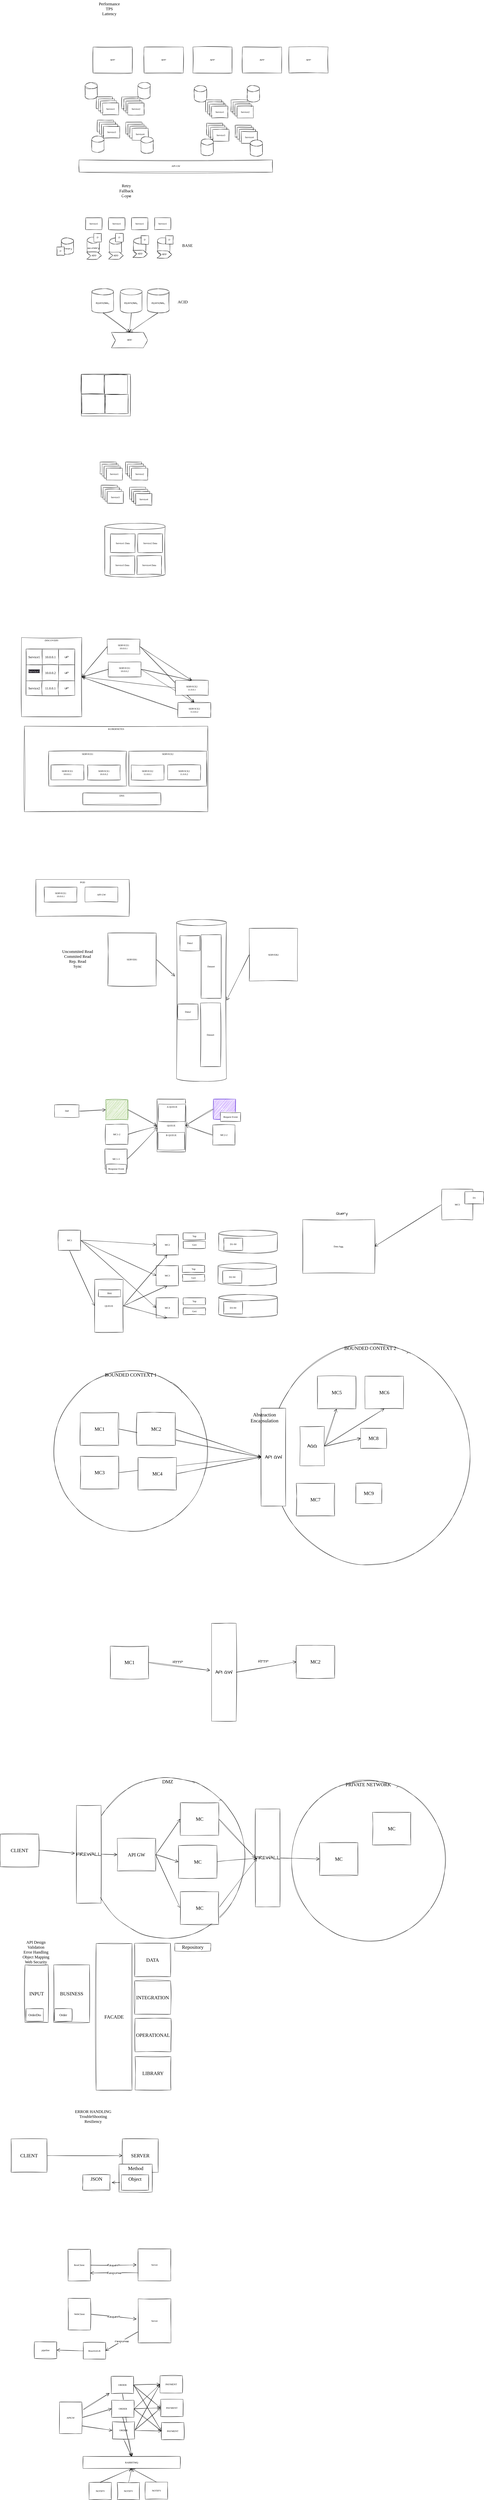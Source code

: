 <mxfile version="24.6.4" type="device">
  <diagram name="Page-1" id="waZNiCKsXyq1Ip2nk9do">
    <mxGraphModel dx="3642" dy="2029" grid="0" gridSize="10" guides="1" tooltips="1" connect="1" arrows="1" fold="1" page="0" pageScale="1" pageWidth="4681" pageHeight="3300" math="0" shadow="0">
      <root>
        <mxCell id="0" />
        <mxCell id="1" parent="0" />
        <mxCell id="T8ieNRO4Ub_aYU-jt7rS-1" value="APP" style="whiteSpace=wrap;html=1;sketch=1;hachureGap=4;jiggle=2;curveFitting=1;fontFamily=Architects Daughter;fontSource=https%3A%2F%2Ffonts.googleapis.com%2Fcss%3Ffamily%3DArchitects%2BDaughter;" parent="1" vertex="1">
          <mxGeometry x="-196" y="-54" width="191" height="127" as="geometry" />
        </mxCell>
        <mxCell id="T8ieNRO4Ub_aYU-jt7rS-2" value="APP" style="whiteSpace=wrap;html=1;sketch=1;hachureGap=4;jiggle=2;curveFitting=1;fontFamily=Architects Daughter;fontSource=https%3A%2F%2Ffonts.googleapis.com%2Fcss%3Ffamily%3DArchitects%2BDaughter;" parent="1" vertex="1">
          <mxGeometry x="53" y="-54" width="191" height="127" as="geometry" />
        </mxCell>
        <mxCell id="T8ieNRO4Ub_aYU-jt7rS-3" value="APP" style="whiteSpace=wrap;html=1;sketch=1;hachureGap=4;jiggle=2;curveFitting=1;fontFamily=Architects Daughter;fontSource=https%3A%2F%2Ffonts.googleapis.com%2Fcss%3Ffamily%3DArchitects%2BDaughter;" parent="1" vertex="1">
          <mxGeometry x="291" y="-54" width="191" height="127" as="geometry" />
        </mxCell>
        <mxCell id="T8ieNRO4Ub_aYU-jt7rS-4" value="APP" style="whiteSpace=wrap;html=1;sketch=1;hachureGap=4;jiggle=2;curveFitting=1;fontFamily=Architects Daughter;fontSource=https%3A%2F%2Ffonts.googleapis.com%2Fcss%3Ffamily%3DArchitects%2BDaughter;" parent="1" vertex="1">
          <mxGeometry x="533" y="-54" width="191" height="127" as="geometry" />
        </mxCell>
        <mxCell id="T8ieNRO4Ub_aYU-jt7rS-5" value="Performance&lt;div&gt;TPS&lt;/div&gt;&lt;div&gt;Lattency&lt;/div&gt;" style="text;html=1;align=center;verticalAlign=middle;resizable=0;points=[];autosize=1;strokeColor=none;fillColor=none;fontSize=20;fontFamily=Verdana;" parent="1" vertex="1">
          <mxGeometry x="-189.5" y="-283" width="144" height="84" as="geometry" />
        </mxCell>
        <mxCell id="T8ieNRO4Ub_aYU-jt7rS-6" value="APP" style="whiteSpace=wrap;html=1;sketch=1;hachureGap=4;jiggle=2;curveFitting=1;fontFamily=Architects Daughter;fontSource=https%3A%2F%2Ffonts.googleapis.com%2Fcss%3Ffamily%3DArchitects%2BDaughter;" parent="1" vertex="1">
          <mxGeometry x="760" y="-54" width="191" height="127" as="geometry" />
        </mxCell>
        <mxCell id="T8ieNRO4Ub_aYU-jt7rS-7" value="Service1" style="whiteSpace=wrap;html=1;sketch=1;hachureGap=4;jiggle=2;curveFitting=1;fontFamily=Verdana;" parent="1" vertex="1">
          <mxGeometry x="-180" y="189" width="79" height="58" as="geometry" />
        </mxCell>
        <mxCell id="T8ieNRO4Ub_aYU-jt7rS-12" value="Service1" style="whiteSpace=wrap;html=1;sketch=1;hachureGap=4;jiggle=2;curveFitting=1;fontFamily=Verdana;" parent="1" vertex="1">
          <mxGeometry x="-170" y="199" width="79" height="58" as="geometry" />
        </mxCell>
        <mxCell id="T8ieNRO4Ub_aYU-jt7rS-13" value="Service1" style="whiteSpace=wrap;html=1;sketch=1;hachureGap=4;jiggle=2;curveFitting=1;fontFamily=Verdana;" parent="1" vertex="1">
          <mxGeometry x="-160" y="209" width="79" height="58" as="geometry" />
        </mxCell>
        <mxCell id="T8ieNRO4Ub_aYU-jt7rS-14" value="Service1" style="whiteSpace=wrap;html=1;sketch=1;hachureGap=4;jiggle=2;curveFitting=1;fontFamily=Verdana;" parent="1" vertex="1">
          <mxGeometry x="-150" y="219" width="79" height="58" as="geometry" />
        </mxCell>
        <mxCell id="T8ieNRO4Ub_aYU-jt7rS-15" value="Service1" style="whiteSpace=wrap;html=1;sketch=1;hachureGap=4;jiggle=2;curveFitting=1;fontFamily=Verdana;" parent="1" vertex="1">
          <mxGeometry x="-56" y="189" width="79" height="58" as="geometry" />
        </mxCell>
        <mxCell id="T8ieNRO4Ub_aYU-jt7rS-16" value="Service1" style="whiteSpace=wrap;html=1;sketch=1;hachureGap=4;jiggle=2;curveFitting=1;fontFamily=Verdana;" parent="1" vertex="1">
          <mxGeometry x="-46" y="199" width="79" height="58" as="geometry" />
        </mxCell>
        <mxCell id="T8ieNRO4Ub_aYU-jt7rS-17" value="Service1" style="whiteSpace=wrap;html=1;sketch=1;hachureGap=4;jiggle=2;curveFitting=1;fontFamily=Verdana;" parent="1" vertex="1">
          <mxGeometry x="-36" y="209" width="79" height="58" as="geometry" />
        </mxCell>
        <mxCell id="T8ieNRO4Ub_aYU-jt7rS-18" value="Service2" style="whiteSpace=wrap;html=1;sketch=1;hachureGap=4;jiggle=2;curveFitting=1;fontFamily=Verdana;" parent="1" vertex="1">
          <mxGeometry x="-26" y="219" width="79" height="58" as="geometry" />
        </mxCell>
        <mxCell id="T8ieNRO4Ub_aYU-jt7rS-19" value="Service1" style="whiteSpace=wrap;html=1;sketch=1;hachureGap=4;jiggle=2;curveFitting=1;fontFamily=Verdana;" parent="1" vertex="1">
          <mxGeometry x="-175" y="302" width="79" height="58" as="geometry" />
        </mxCell>
        <mxCell id="T8ieNRO4Ub_aYU-jt7rS-20" value="Service1" style="whiteSpace=wrap;html=1;sketch=1;hachureGap=4;jiggle=2;curveFitting=1;fontFamily=Verdana;" parent="1" vertex="1">
          <mxGeometry x="-165" y="312" width="79" height="58" as="geometry" />
        </mxCell>
        <mxCell id="T8ieNRO4Ub_aYU-jt7rS-21" value="Service1" style="whiteSpace=wrap;html=1;sketch=1;hachureGap=4;jiggle=2;curveFitting=1;fontFamily=Verdana;" parent="1" vertex="1">
          <mxGeometry x="-155" y="322" width="79" height="58" as="geometry" />
        </mxCell>
        <mxCell id="T8ieNRO4Ub_aYU-jt7rS-22" value="Service3" style="whiteSpace=wrap;html=1;sketch=1;hachureGap=4;jiggle=2;curveFitting=1;fontFamily=Verdana;" parent="1" vertex="1">
          <mxGeometry x="-145" y="332" width="79" height="58" as="geometry" />
        </mxCell>
        <mxCell id="T8ieNRO4Ub_aYU-jt7rS-23" value="Service1" style="whiteSpace=wrap;html=1;sketch=1;hachureGap=4;jiggle=2;curveFitting=1;fontFamily=Verdana;" parent="1" vertex="1">
          <mxGeometry x="-36" y="312" width="79" height="58" as="geometry" />
        </mxCell>
        <mxCell id="T8ieNRO4Ub_aYU-jt7rS-24" value="Service1" style="whiteSpace=wrap;html=1;sketch=1;hachureGap=4;jiggle=2;curveFitting=1;fontFamily=Verdana;" parent="1" vertex="1">
          <mxGeometry x="-26" y="322" width="79" height="58" as="geometry" />
        </mxCell>
        <mxCell id="T8ieNRO4Ub_aYU-jt7rS-25" value="Service1" style="whiteSpace=wrap;html=1;sketch=1;hachureGap=4;jiggle=2;curveFitting=1;fontFamily=Verdana;" parent="1" vertex="1">
          <mxGeometry x="-16" y="332" width="79" height="58" as="geometry" />
        </mxCell>
        <mxCell id="T8ieNRO4Ub_aYU-jt7rS-26" value="Service4" style="whiteSpace=wrap;html=1;sketch=1;hachureGap=4;jiggle=2;curveFitting=1;fontFamily=Verdana;" parent="1" vertex="1">
          <mxGeometry x="-6" y="342" width="79" height="58" as="geometry" />
        </mxCell>
        <mxCell id="T8ieNRO4Ub_aYU-jt7rS-27" value="" style="shape=cylinder3;whiteSpace=wrap;html=1;boundedLbl=1;backgroundOutline=1;size=15;sketch=1;hachureGap=4;jiggle=2;curveFitting=1;fontFamily=Architects Daughter;fontSource=https%3A%2F%2Ffonts.googleapis.com%2Fcss%3Ffamily%3DArchitects%2BDaughter;" parent="1" vertex="1">
          <mxGeometry x="23" y="119" width="60" height="80" as="geometry" />
        </mxCell>
        <mxCell id="T8ieNRO4Ub_aYU-jt7rS-28" value="" style="shape=cylinder3;whiteSpace=wrap;html=1;boundedLbl=1;backgroundOutline=1;size=15;sketch=1;hachureGap=4;jiggle=2;curveFitting=1;fontFamily=Architects Daughter;fontSource=https%3A%2F%2Ffonts.googleapis.com%2Fcss%3Ffamily%3DArchitects%2BDaughter;" parent="1" vertex="1">
          <mxGeometry x="-235" y="119" width="60" height="80" as="geometry" />
        </mxCell>
        <mxCell id="T8ieNRO4Ub_aYU-jt7rS-29" value="" style="shape=cylinder3;whiteSpace=wrap;html=1;boundedLbl=1;backgroundOutline=1;size=15;sketch=1;hachureGap=4;jiggle=2;curveFitting=1;fontFamily=Architects Daughter;fontSource=https%3A%2F%2Ffonts.googleapis.com%2Fcss%3Ffamily%3DArchitects%2BDaughter;" parent="1" vertex="1">
          <mxGeometry x="38" y="384" width="60" height="80" as="geometry" />
        </mxCell>
        <mxCell id="T8ieNRO4Ub_aYU-jt7rS-30" value="" style="shape=cylinder3;whiteSpace=wrap;html=1;boundedLbl=1;backgroundOutline=1;size=15;sketch=1;hachureGap=4;jiggle=2;curveFitting=1;fontFamily=Architects Daughter;fontSource=https%3A%2F%2Ffonts.googleapis.com%2Fcss%3Ffamily%3DArchitects%2BDaughter;" parent="1" vertex="1">
          <mxGeometry x="-202" y="380" width="60" height="80" as="geometry" />
        </mxCell>
        <mxCell id="T8ieNRO4Ub_aYU-jt7rS-55" value="Service1" style="whiteSpace=wrap;html=1;sketch=1;hachureGap=4;jiggle=2;curveFitting=1;fontFamily=Verdana;" parent="1" vertex="1">
          <mxGeometry x="353" y="204" width="79" height="58" as="geometry" />
        </mxCell>
        <mxCell id="T8ieNRO4Ub_aYU-jt7rS-56" value="Service1" style="whiteSpace=wrap;html=1;sketch=1;hachureGap=4;jiggle=2;curveFitting=1;fontFamily=Verdana;" parent="1" vertex="1">
          <mxGeometry x="363" y="214" width="79" height="58" as="geometry" />
        </mxCell>
        <mxCell id="T8ieNRO4Ub_aYU-jt7rS-57" value="Service1" style="whiteSpace=wrap;html=1;sketch=1;hachureGap=4;jiggle=2;curveFitting=1;fontFamily=Verdana;" parent="1" vertex="1">
          <mxGeometry x="373" y="224" width="79" height="58" as="geometry" />
        </mxCell>
        <mxCell id="T8ieNRO4Ub_aYU-jt7rS-58" value="Service1" style="whiteSpace=wrap;html=1;sketch=1;hachureGap=4;jiggle=2;curveFitting=1;fontFamily=Verdana;" parent="1" vertex="1">
          <mxGeometry x="383" y="234" width="79" height="58" as="geometry" />
        </mxCell>
        <mxCell id="T8ieNRO4Ub_aYU-jt7rS-59" value="Service1" style="whiteSpace=wrap;html=1;sketch=1;hachureGap=4;jiggle=2;curveFitting=1;fontFamily=Verdana;" parent="1" vertex="1">
          <mxGeometry x="477" y="204" width="79" height="58" as="geometry" />
        </mxCell>
        <mxCell id="T8ieNRO4Ub_aYU-jt7rS-60" value="Service1" style="whiteSpace=wrap;html=1;sketch=1;hachureGap=4;jiggle=2;curveFitting=1;fontFamily=Verdana;" parent="1" vertex="1">
          <mxGeometry x="487" y="214" width="79" height="58" as="geometry" />
        </mxCell>
        <mxCell id="T8ieNRO4Ub_aYU-jt7rS-61" value="Service1" style="whiteSpace=wrap;html=1;sketch=1;hachureGap=4;jiggle=2;curveFitting=1;fontFamily=Verdana;" parent="1" vertex="1">
          <mxGeometry x="497" y="224" width="79" height="58" as="geometry" />
        </mxCell>
        <mxCell id="T8ieNRO4Ub_aYU-jt7rS-62" value="Service2" style="whiteSpace=wrap;html=1;sketch=1;hachureGap=4;jiggle=2;curveFitting=1;fontFamily=Verdana;" parent="1" vertex="1">
          <mxGeometry x="507" y="234" width="79" height="58" as="geometry" />
        </mxCell>
        <mxCell id="T8ieNRO4Ub_aYU-jt7rS-63" value="Service1" style="whiteSpace=wrap;html=1;sketch=1;hachureGap=4;jiggle=2;curveFitting=1;fontFamily=Verdana;" parent="1" vertex="1">
          <mxGeometry x="358" y="317" width="79" height="58" as="geometry" />
        </mxCell>
        <mxCell id="T8ieNRO4Ub_aYU-jt7rS-64" value="Service1" style="whiteSpace=wrap;html=1;sketch=1;hachureGap=4;jiggle=2;curveFitting=1;fontFamily=Verdana;" parent="1" vertex="1">
          <mxGeometry x="368" y="327" width="79" height="58" as="geometry" />
        </mxCell>
        <mxCell id="T8ieNRO4Ub_aYU-jt7rS-65" value="Service1" style="whiteSpace=wrap;html=1;sketch=1;hachureGap=4;jiggle=2;curveFitting=1;fontFamily=Verdana;" parent="1" vertex="1">
          <mxGeometry x="378" y="337" width="79" height="58" as="geometry" />
        </mxCell>
        <mxCell id="T8ieNRO4Ub_aYU-jt7rS-66" value="Service3" style="whiteSpace=wrap;html=1;sketch=1;hachureGap=4;jiggle=2;curveFitting=1;fontFamily=Verdana;" parent="1" vertex="1">
          <mxGeometry x="388" y="347" width="79" height="58" as="geometry" />
        </mxCell>
        <mxCell id="T8ieNRO4Ub_aYU-jt7rS-67" value="Service1" style="whiteSpace=wrap;html=1;sketch=1;hachureGap=4;jiggle=2;curveFitting=1;fontFamily=Verdana;" parent="1" vertex="1">
          <mxGeometry x="497" y="327" width="79" height="58" as="geometry" />
        </mxCell>
        <mxCell id="T8ieNRO4Ub_aYU-jt7rS-68" value="Service1" style="whiteSpace=wrap;html=1;sketch=1;hachureGap=4;jiggle=2;curveFitting=1;fontFamily=Verdana;" parent="1" vertex="1">
          <mxGeometry x="507" y="337" width="79" height="58" as="geometry" />
        </mxCell>
        <mxCell id="T8ieNRO4Ub_aYU-jt7rS-69" value="Service1" style="whiteSpace=wrap;html=1;sketch=1;hachureGap=4;jiggle=2;curveFitting=1;fontFamily=Verdana;" parent="1" vertex="1">
          <mxGeometry x="517" y="347" width="79" height="58" as="geometry" />
        </mxCell>
        <mxCell id="T8ieNRO4Ub_aYU-jt7rS-70" value="Service4" style="whiteSpace=wrap;html=1;sketch=1;hachureGap=4;jiggle=2;curveFitting=1;fontFamily=Verdana;" parent="1" vertex="1">
          <mxGeometry x="527" y="357" width="79" height="58" as="geometry" />
        </mxCell>
        <mxCell id="T8ieNRO4Ub_aYU-jt7rS-71" value="" style="shape=cylinder3;whiteSpace=wrap;html=1;boundedLbl=1;backgroundOutline=1;size=15;sketch=1;hachureGap=4;jiggle=2;curveFitting=1;fontFamily=Architects Daughter;fontSource=https%3A%2F%2Ffonts.googleapis.com%2Fcss%3Ffamily%3DArchitects%2BDaughter;" parent="1" vertex="1">
          <mxGeometry x="556" y="134" width="60" height="80" as="geometry" />
        </mxCell>
        <mxCell id="T8ieNRO4Ub_aYU-jt7rS-72" value="" style="shape=cylinder3;whiteSpace=wrap;html=1;boundedLbl=1;backgroundOutline=1;size=15;sketch=1;hachureGap=4;jiggle=2;curveFitting=1;fontFamily=Architects Daughter;fontSource=https%3A%2F%2Ffonts.googleapis.com%2Fcss%3Ffamily%3DArchitects%2BDaughter;" parent="1" vertex="1">
          <mxGeometry x="298" y="134" width="60" height="80" as="geometry" />
        </mxCell>
        <mxCell id="T8ieNRO4Ub_aYU-jt7rS-73" value="" style="shape=cylinder3;whiteSpace=wrap;html=1;boundedLbl=1;backgroundOutline=1;size=15;sketch=1;hachureGap=4;jiggle=2;curveFitting=1;fontFamily=Architects Daughter;fontSource=https%3A%2F%2Ffonts.googleapis.com%2Fcss%3Ffamily%3DArchitects%2BDaughter;" parent="1" vertex="1">
          <mxGeometry x="571" y="399" width="60" height="80" as="geometry" />
        </mxCell>
        <mxCell id="T8ieNRO4Ub_aYU-jt7rS-74" value="" style="shape=cylinder3;whiteSpace=wrap;html=1;boundedLbl=1;backgroundOutline=1;size=15;sketch=1;hachureGap=4;jiggle=2;curveFitting=1;fontFamily=Architects Daughter;fontSource=https%3A%2F%2Ffonts.googleapis.com%2Fcss%3Ffamily%3DArchitects%2BDaughter;" parent="1" vertex="1">
          <mxGeometry x="331" y="395" width="60" height="80" as="geometry" />
        </mxCell>
        <mxCell id="T8ieNRO4Ub_aYU-jt7rS-75" value="&lt;font face=&quot;Verdana&quot;&gt;API GW&lt;/font&gt;" style="whiteSpace=wrap;html=1;sketch=1;hachureGap=4;jiggle=2;curveFitting=1;fontFamily=Architects Daughter;fontSource=https%3A%2F%2Ffonts.googleapis.com%2Fcss%3Ffamily%3DArchitects%2BDaughter;" parent="1" vertex="1">
          <mxGeometry x="-264" y="496" width="944" height="60" as="geometry" />
        </mxCell>
        <mxCell id="T8ieNRO4Ub_aYU-jt7rS-76" value="&lt;font face=&quot;Verdana&quot;&gt;Retry&lt;/font&gt;&lt;div&gt;&lt;font face=&quot;Verdana&quot;&gt;Fallback&lt;/font&gt;&lt;/div&gt;&lt;div&gt;Cope&lt;/div&gt;" style="text;html=1;align=center;verticalAlign=middle;resizable=0;points=[];autosize=1;strokeColor=none;fillColor=none;fontSize=20;fontFamily=Architects Daughter;fontSource=https%3A%2F%2Ffonts.googleapis.com%2Fcss%3Ffamily%3DArchitects%2BDaughter;" parent="1" vertex="1">
          <mxGeometry x="-83.5" y="602" width="98" height="88" as="geometry" />
        </mxCell>
        <mxCell id="T8ieNRO4Ub_aYU-jt7rS-77" value="Service1" style="whiteSpace=wrap;html=1;sketch=1;hachureGap=4;jiggle=2;curveFitting=1;fontFamily=Verdana;" parent="1" vertex="1">
          <mxGeometry x="-232" y="778" width="79" height="58" as="geometry" />
        </mxCell>
        <mxCell id="T8ieNRO4Ub_aYU-jt7rS-78" value="Service1" style="whiteSpace=wrap;html=1;sketch=1;hachureGap=4;jiggle=2;curveFitting=1;fontFamily=Verdana;" parent="1" vertex="1">
          <mxGeometry x="-120" y="778" width="79" height="58" as="geometry" />
        </mxCell>
        <mxCell id="T8ieNRO4Ub_aYU-jt7rS-79" value="Service1" style="whiteSpace=wrap;html=1;sketch=1;hachureGap=4;jiggle=2;curveFitting=1;fontFamily=Verdana;" parent="1" vertex="1">
          <mxGeometry x="-8" y="778" width="79" height="58" as="geometry" />
        </mxCell>
        <mxCell id="T8ieNRO4Ub_aYU-jt7rS-80" value="Service1" style="whiteSpace=wrap;html=1;sketch=1;hachureGap=4;jiggle=2;curveFitting=1;fontFamily=Verdana;" parent="1" vertex="1">
          <mxGeometry x="104" y="778" width="79" height="58" as="geometry" />
        </mxCell>
        <mxCell id="T8ieNRO4Ub_aYU-jt7rS-81" value="secondary" style="shape=cylinder3;whiteSpace=wrap;html=1;boundedLbl=1;backgroundOutline=1;size=15;sketch=1;hachureGap=4;jiggle=2;curveFitting=1;fontFamily=Architects Daughter;fontSource=https%3A%2F%2Ffonts.googleapis.com%2Fcss%3Ffamily%3DArchitects%2BDaughter;" parent="1" vertex="1">
          <mxGeometry x="-225" y="873" width="60" height="80" as="geometry" />
        </mxCell>
        <mxCell id="T8ieNRO4Ub_aYU-jt7rS-82" value="" style="shape=cylinder3;whiteSpace=wrap;html=1;boundedLbl=1;backgroundOutline=1;size=15;sketch=1;hachureGap=4;jiggle=2;curveFitting=1;fontFamily=Architects Daughter;fontSource=https%3A%2F%2Ffonts.googleapis.com%2Fcss%3Ffamily%3DArchitects%2BDaughter;" parent="1" vertex="1">
          <mxGeometry x="-116" y="876" width="60" height="80" as="geometry" />
        </mxCell>
        <mxCell id="T8ieNRO4Ub_aYU-jt7rS-83" value="" style="shape=cylinder3;whiteSpace=wrap;html=1;boundedLbl=1;backgroundOutline=1;size=15;sketch=1;hachureGap=4;jiggle=2;curveFitting=1;fontFamily=Architects Daughter;fontSource=https%3A%2F%2Ffonts.googleapis.com%2Fcss%3Ffamily%3DArchitects%2BDaughter;" parent="1" vertex="1">
          <mxGeometry x="1.5" y="876" width="60" height="80" as="geometry" />
        </mxCell>
        <mxCell id="T8ieNRO4Ub_aYU-jt7rS-84" value="" style="shape=cylinder3;whiteSpace=wrap;html=1;boundedLbl=1;backgroundOutline=1;size=15;sketch=1;hachureGap=4;jiggle=2;curveFitting=1;fontFamily=Architects Daughter;fontSource=https%3A%2F%2Ffonts.googleapis.com%2Fcss%3Ffamily%3DArchitects%2BDaughter;" parent="1" vertex="1">
          <mxGeometry x="118.5" y="876" width="60" height="80" as="geometry" />
        </mxCell>
        <mxCell id="T8ieNRO4Ub_aYU-jt7rS-85" value="primary" style="shape=cylinder3;whiteSpace=wrap;html=1;boundedLbl=1;backgroundOutline=1;size=15;sketch=1;hachureGap=4;jiggle=2;curveFitting=1;fontFamily=Architects Daughter;fontSource=https%3A%2F%2Ffonts.googleapis.com%2Fcss%3Ffamily%3DArchitects%2BDaughter;" parent="1" vertex="1">
          <mxGeometry x="-351" y="876" width="60" height="80" as="geometry" />
        </mxCell>
        <mxCell id="T8ieNRO4Ub_aYU-jt7rS-86" value="D" style="whiteSpace=wrap;html=1;sketch=1;hachureGap=4;jiggle=2;curveFitting=1;fontFamily=Architects Daughter;fontSource=https%3A%2F%2Ffonts.googleapis.com%2Fcss%3Ffamily%3DArchitects%2BDaughter;" parent="1" vertex="1">
          <mxGeometry x="-373" y="920" width="37" height="42" as="geometry" />
        </mxCell>
        <mxCell id="T8ieNRO4Ub_aYU-jt7rS-87" value="D" style="whiteSpace=wrap;html=1;sketch=1;hachureGap=4;jiggle=2;curveFitting=1;fontFamily=Architects Daughter;fontSource=https%3A%2F%2Ffonts.googleapis.com%2Fcss%3Ffamily%3DArchitects%2BDaughter;" parent="1" vertex="1">
          <mxGeometry x="-192" y="854" width="37" height="42" as="geometry" />
        </mxCell>
        <mxCell id="T8ieNRO4Ub_aYU-jt7rS-88" value="D" style="whiteSpace=wrap;html=1;sketch=1;hachureGap=4;jiggle=2;curveFitting=1;fontFamily=Architects Daughter;fontSource=https%3A%2F%2Ffonts.googleapis.com%2Fcss%3Ffamily%3DArchitects%2BDaughter;" parent="1" vertex="1">
          <mxGeometry x="-86" y="854" width="37" height="42" as="geometry" />
        </mxCell>
        <mxCell id="T8ieNRO4Ub_aYU-jt7rS-89" value="D" style="whiteSpace=wrap;html=1;sketch=1;hachureGap=4;jiggle=2;curveFitting=1;fontFamily=Architects Daughter;fontSource=https%3A%2F%2Ffonts.googleapis.com%2Fcss%3Ffamily%3DArchitects%2BDaughter;" parent="1" vertex="1">
          <mxGeometry x="38" y="865" width="37" height="42" as="geometry" />
        </mxCell>
        <mxCell id="T8ieNRO4Ub_aYU-jt7rS-90" value="D" style="whiteSpace=wrap;html=1;sketch=1;hachureGap=4;jiggle=2;curveFitting=1;fontFamily=Architects Daughter;fontSource=https%3A%2F%2Ffonts.googleapis.com%2Fcss%3Ffamily%3DArchitects%2BDaughter;" parent="1" vertex="1">
          <mxGeometry x="158" y="865" width="37" height="42" as="geometry" />
        </mxCell>
        <mxCell id="T8ieNRO4Ub_aYU-jt7rS-91" value="HDD" style="shape=step;perimeter=stepPerimeter;whiteSpace=wrap;html=1;fixedSize=1;sketch=1;hachureGap=4;jiggle=2;curveFitting=1;fontFamily=Architects Daughter;fontSource=https%3A%2F%2Ffonts.googleapis.com%2Fcss%3Ffamily%3DArchitects%2BDaughter;" parent="1" vertex="1">
          <mxGeometry x="116" y="939.5" width="72" height="35" as="geometry" />
        </mxCell>
        <mxCell id="T8ieNRO4Ub_aYU-jt7rS-92" value="HDD" style="shape=step;perimeter=stepPerimeter;whiteSpace=wrap;html=1;fixedSize=1;sketch=1;hachureGap=4;jiggle=2;curveFitting=1;fontFamily=Architects Daughter;fontSource=https%3A%2F%2Ffonts.googleapis.com%2Fcss%3Ffamily%3DArchitects%2BDaughter;" parent="1" vertex="1">
          <mxGeometry x="-2.5" y="936" width="72" height="35" as="geometry" />
        </mxCell>
        <mxCell id="T8ieNRO4Ub_aYU-jt7rS-93" value="HDD" style="shape=step;perimeter=stepPerimeter;whiteSpace=wrap;html=1;fixedSize=1;sketch=1;hachureGap=4;jiggle=2;curveFitting=1;fontFamily=Architects Daughter;fontSource=https%3A%2F%2Ffonts.googleapis.com%2Fcss%3Ffamily%3DArchitects%2BDaughter;" parent="1" vertex="1">
          <mxGeometry x="-120" y="945" width="72" height="35" as="geometry" />
        </mxCell>
        <mxCell id="T8ieNRO4Ub_aYU-jt7rS-94" value="HDD" style="shape=step;perimeter=stepPerimeter;whiteSpace=wrap;html=1;fixedSize=1;sketch=1;hachureGap=4;jiggle=2;curveFitting=1;fontFamily=Architects Daughter;fontSource=https%3A%2F%2Ffonts.googleapis.com%2Fcss%3Ffamily%3DArchitects%2BDaughter;" parent="1" vertex="1">
          <mxGeometry x="-227" y="945" width="72" height="35" as="geometry" />
        </mxCell>
        <mxCell id="T8ieNRO4Ub_aYU-jt7rS-99" style="edgeStyle=none;curved=1;rounded=0;sketch=1;hachureGap=4;jiggle=2;curveFitting=1;orthogonalLoop=1;jettySize=auto;html=1;exitX=0.5;exitY=1;exitDx=0;exitDy=0;exitPerimeter=0;entryX=0.5;entryY=0;entryDx=0;entryDy=0;fontFamily=Architects Daughter;fontSource=https%3A%2F%2Ffonts.googleapis.com%2Fcss%3Ffamily%3DArchitects%2BDaughter;fontSize=16;startSize=14;endArrow=open;endSize=14;sourcePerimeterSpacing=8;targetPerimeterSpacing=8;" parent="1" source="T8ieNRO4Ub_aYU-jt7rS-95" target="T8ieNRO4Ub_aYU-jt7rS-96" edge="1">
          <mxGeometry relative="1" as="geometry" />
        </mxCell>
        <mxCell id="T8ieNRO4Ub_aYU-jt7rS-95" value="RElATIONAL" style="shape=cylinder3;whiteSpace=wrap;html=1;boundedLbl=1;backgroundOutline=1;size=15;sketch=1;hachureGap=4;jiggle=2;curveFitting=1;fontFamily=Architects Daughter;fontSource=https%3A%2F%2Ffonts.googleapis.com%2Fcss%3Ffamily%3DArchitects%2BDaughter;" parent="1" vertex="1">
          <mxGeometry x="-202" y="1124" width="106" height="117" as="geometry" />
        </mxCell>
        <mxCell id="T8ieNRO4Ub_aYU-jt7rS-96" value="HDD" style="shape=step;perimeter=stepPerimeter;whiteSpace=wrap;html=1;fixedSize=1;sketch=1;hachureGap=4;jiggle=2;curveFitting=1;fontFamily=Architects Daughter;fontSource=https%3A%2F%2Ffonts.googleapis.com%2Fcss%3Ffamily%3DArchitects%2BDaughter;" parent="1" vertex="1">
          <mxGeometry x="-106.5" y="1336" width="176" height="76" as="geometry" />
        </mxCell>
        <mxCell id="T8ieNRO4Ub_aYU-jt7rS-100" style="edgeStyle=none;curved=1;rounded=0;sketch=1;hachureGap=4;jiggle=2;curveFitting=1;orthogonalLoop=1;jettySize=auto;html=1;exitX=0.5;exitY=1;exitDx=0;exitDy=0;exitPerimeter=0;entryX=0.5;entryY=0;entryDx=0;entryDy=0;fontFamily=Architects Daughter;fontSource=https%3A%2F%2Ffonts.googleapis.com%2Fcss%3Ffamily%3DArchitects%2BDaughter;fontSize=16;startSize=14;endArrow=open;endSize=14;sourcePerimeterSpacing=8;targetPerimeterSpacing=8;" parent="1" source="T8ieNRO4Ub_aYU-jt7rS-97" target="T8ieNRO4Ub_aYU-jt7rS-96" edge="1">
          <mxGeometry relative="1" as="geometry" />
        </mxCell>
        <mxCell id="T8ieNRO4Ub_aYU-jt7rS-97" value="RElATIONAL" style="shape=cylinder3;whiteSpace=wrap;html=1;boundedLbl=1;backgroundOutline=1;size=15;sketch=1;hachureGap=4;jiggle=2;curveFitting=1;fontFamily=Architects Daughter;fontSource=https%3A%2F%2Ffonts.googleapis.com%2Fcss%3Ffamily%3DArchitects%2BDaughter;" parent="1" vertex="1">
          <mxGeometry x="-63" y="1124" width="106" height="117" as="geometry" />
        </mxCell>
        <mxCell id="T8ieNRO4Ub_aYU-jt7rS-101" style="edgeStyle=none;curved=1;rounded=0;sketch=1;hachureGap=4;jiggle=2;curveFitting=1;orthogonalLoop=1;jettySize=auto;html=1;exitX=0.5;exitY=1;exitDx=0;exitDy=0;exitPerimeter=0;entryX=0.5;entryY=0;entryDx=0;entryDy=0;fontFamily=Architects Daughter;fontSource=https%3A%2F%2Ffonts.googleapis.com%2Fcss%3Ffamily%3DArchitects%2BDaughter;fontSize=16;startSize=14;endArrow=open;endSize=14;sourcePerimeterSpacing=8;targetPerimeterSpacing=8;" parent="1" source="T8ieNRO4Ub_aYU-jt7rS-98" target="T8ieNRO4Ub_aYU-jt7rS-96" edge="1">
          <mxGeometry relative="1" as="geometry" />
        </mxCell>
        <mxCell id="T8ieNRO4Ub_aYU-jt7rS-98" value="RElATIONAL" style="shape=cylinder3;whiteSpace=wrap;html=1;boundedLbl=1;backgroundOutline=1;size=15;sketch=1;hachureGap=4;jiggle=2;curveFitting=1;fontFamily=Architects Daughter;fontSource=https%3A%2F%2Ffonts.googleapis.com%2Fcss%3Ffamily%3DArchitects%2BDaughter;" parent="1" vertex="1">
          <mxGeometry x="69.5" y="1124" width="106" height="117" as="geometry" />
        </mxCell>
        <mxCell id="T8ieNRO4Ub_aYU-jt7rS-102" value="&lt;font face=&quot;Verdana&quot;&gt;ACID&lt;/font&gt;" style="text;html=1;align=center;verticalAlign=middle;resizable=0;points=[];autosize=1;strokeColor=none;fillColor=none;fontSize=20;fontFamily=Architects Daughter;fontSource=https%3A%2F%2Ffonts.googleapis.com%2Fcss%3Ffamily%3DArchitects%2BDaughter;" parent="1" vertex="1">
          <mxGeometry x="206" y="1169" width="69" height="38" as="geometry" />
        </mxCell>
        <mxCell id="T8ieNRO4Ub_aYU-jt7rS-103" value="&lt;font face=&quot;Verdana&quot;&gt;BASE&lt;/font&gt;" style="text;html=1;align=center;verticalAlign=middle;resizable=0;points=[];autosize=1;strokeColor=none;fillColor=none;fontSize=20;fontFamily=Architects Daughter;fontSource=https%3A%2F%2Ffonts.googleapis.com%2Fcss%3Ffamily%3DArchitects%2BDaughter;" parent="1" vertex="1">
          <mxGeometry x="228" y="894" width="72" height="38" as="geometry" />
        </mxCell>
        <mxCell id="T8ieNRO4Ub_aYU-jt7rS-104" value="" style="whiteSpace=wrap;html=1;sketch=1;hachureGap=4;jiggle=2;curveFitting=1;fontFamily=Architects Daughter;fontSource=https%3A%2F%2Ffonts.googleapis.com%2Fcss%3Ffamily%3DArchitects%2BDaughter;" parent="1" vertex="1">
          <mxGeometry x="-253" y="1540" width="239" height="204" as="geometry" />
        </mxCell>
        <mxCell id="T8ieNRO4Ub_aYU-jt7rS-105" value="" style="whiteSpace=wrap;html=1;sketch=1;hachureGap=4;jiggle=2;curveFitting=1;fontFamily=Architects Daughter;fontSource=https%3A%2F%2Ffonts.googleapis.com%2Fcss%3Ffamily%3DArchitects%2BDaughter;" parent="1" vertex="1">
          <mxGeometry x="-254" y="1542" width="112" height="94" as="geometry" />
        </mxCell>
        <mxCell id="T8ieNRO4Ub_aYU-jt7rS-106" value="" style="whiteSpace=wrap;html=1;sketch=1;hachureGap=4;jiggle=2;curveFitting=1;fontFamily=Architects Daughter;fontSource=https%3A%2F%2Ffonts.googleapis.com%2Fcss%3Ffamily%3DArchitects%2BDaughter;" parent="1" vertex="1">
          <mxGeometry x="-251" y="1638" width="112" height="94" as="geometry" />
        </mxCell>
        <mxCell id="T8ieNRO4Ub_aYU-jt7rS-107" value="" style="whiteSpace=wrap;html=1;sketch=1;hachureGap=4;jiggle=2;curveFitting=1;fontFamily=Architects Daughter;fontSource=https%3A%2F%2Ffonts.googleapis.com%2Fcss%3Ffamily%3DArchitects%2BDaughter;" parent="1" vertex="1">
          <mxGeometry x="-140" y="1544" width="112" height="94" as="geometry" />
        </mxCell>
        <mxCell id="T8ieNRO4Ub_aYU-jt7rS-108" value="" style="whiteSpace=wrap;html=1;sketch=1;hachureGap=4;jiggle=2;curveFitting=1;fontFamily=Architects Daughter;fontSource=https%3A%2F%2Ffonts.googleapis.com%2Fcss%3Ffamily%3DArchitects%2BDaughter;" parent="1" vertex="1">
          <mxGeometry x="-136.5" y="1638" width="112" height="94" as="geometry" />
        </mxCell>
        <mxCell id="T8ieNRO4Ub_aYU-jt7rS-109" value="Service1" style="whiteSpace=wrap;html=1;sketch=1;hachureGap=4;jiggle=2;curveFitting=1;fontFamily=Verdana;" parent="1" vertex="1">
          <mxGeometry x="-162" y="1968" width="79" height="58" as="geometry" />
        </mxCell>
        <mxCell id="T8ieNRO4Ub_aYU-jt7rS-110" value="Service1" style="whiteSpace=wrap;html=1;sketch=1;hachureGap=4;jiggle=2;curveFitting=1;fontFamily=Verdana;" parent="1" vertex="1">
          <mxGeometry x="-152" y="1978" width="79" height="58" as="geometry" />
        </mxCell>
        <mxCell id="T8ieNRO4Ub_aYU-jt7rS-111" value="Service1" style="whiteSpace=wrap;html=1;sketch=1;hachureGap=4;jiggle=2;curveFitting=1;fontFamily=Verdana;" parent="1" vertex="1">
          <mxGeometry x="-142" y="1988" width="79" height="58" as="geometry" />
        </mxCell>
        <mxCell id="T8ieNRO4Ub_aYU-jt7rS-112" value="Service1" style="whiteSpace=wrap;html=1;sketch=1;hachureGap=4;jiggle=2;curveFitting=1;fontFamily=Verdana;" parent="1" vertex="1">
          <mxGeometry x="-132" y="1998" width="79" height="58" as="geometry" />
        </mxCell>
        <mxCell id="T8ieNRO4Ub_aYU-jt7rS-113" value="Service1" style="whiteSpace=wrap;html=1;sketch=1;hachureGap=4;jiggle=2;curveFitting=1;fontFamily=Verdana;" parent="1" vertex="1">
          <mxGeometry x="-38" y="1968" width="79" height="58" as="geometry" />
        </mxCell>
        <mxCell id="T8ieNRO4Ub_aYU-jt7rS-114" value="Service1" style="whiteSpace=wrap;html=1;sketch=1;hachureGap=4;jiggle=2;curveFitting=1;fontFamily=Verdana;" parent="1" vertex="1">
          <mxGeometry x="-28" y="1978" width="79" height="58" as="geometry" />
        </mxCell>
        <mxCell id="T8ieNRO4Ub_aYU-jt7rS-115" value="Service1" style="whiteSpace=wrap;html=1;sketch=1;hachureGap=4;jiggle=2;curveFitting=1;fontFamily=Verdana;" parent="1" vertex="1">
          <mxGeometry x="-18" y="1988" width="79" height="58" as="geometry" />
        </mxCell>
        <mxCell id="T8ieNRO4Ub_aYU-jt7rS-116" value="Service2" style="whiteSpace=wrap;html=1;sketch=1;hachureGap=4;jiggle=2;curveFitting=1;fontFamily=Verdana;" parent="1" vertex="1">
          <mxGeometry x="-8" y="1998" width="79" height="58" as="geometry" />
        </mxCell>
        <mxCell id="T8ieNRO4Ub_aYU-jt7rS-117" value="Service1" style="whiteSpace=wrap;html=1;sketch=1;hachureGap=4;jiggle=2;curveFitting=1;fontFamily=Verdana;" parent="1" vertex="1">
          <mxGeometry x="-157" y="2081" width="79" height="58" as="geometry" />
        </mxCell>
        <mxCell id="T8ieNRO4Ub_aYU-jt7rS-118" value="Service1" style="whiteSpace=wrap;html=1;sketch=1;hachureGap=4;jiggle=2;curveFitting=1;fontFamily=Verdana;" parent="1" vertex="1">
          <mxGeometry x="-147" y="2091" width="79" height="58" as="geometry" />
        </mxCell>
        <mxCell id="T8ieNRO4Ub_aYU-jt7rS-119" value="Service1" style="whiteSpace=wrap;html=1;sketch=1;hachureGap=4;jiggle=2;curveFitting=1;fontFamily=Verdana;" parent="1" vertex="1">
          <mxGeometry x="-137" y="2101" width="79" height="58" as="geometry" />
        </mxCell>
        <mxCell id="T8ieNRO4Ub_aYU-jt7rS-120" value="Service3" style="whiteSpace=wrap;html=1;sketch=1;hachureGap=4;jiggle=2;curveFitting=1;fontFamily=Verdana;" parent="1" vertex="1">
          <mxGeometry x="-127" y="2111" width="79" height="58" as="geometry" />
        </mxCell>
        <mxCell id="T8ieNRO4Ub_aYU-jt7rS-121" value="Service1" style="whiteSpace=wrap;html=1;sketch=1;hachureGap=4;jiggle=2;curveFitting=1;fontFamily=Verdana;" parent="1" vertex="1">
          <mxGeometry x="-18" y="2091" width="79" height="58" as="geometry" />
        </mxCell>
        <mxCell id="T8ieNRO4Ub_aYU-jt7rS-122" value="Service1" style="whiteSpace=wrap;html=1;sketch=1;hachureGap=4;jiggle=2;curveFitting=1;fontFamily=Verdana;" parent="1" vertex="1">
          <mxGeometry x="-8" y="2101" width="79" height="58" as="geometry" />
        </mxCell>
        <mxCell id="T8ieNRO4Ub_aYU-jt7rS-123" value="Service1" style="whiteSpace=wrap;html=1;sketch=1;hachureGap=4;jiggle=2;curveFitting=1;fontFamily=Verdana;" parent="1" vertex="1">
          <mxGeometry x="2" y="2111" width="79" height="58" as="geometry" />
        </mxCell>
        <mxCell id="T8ieNRO4Ub_aYU-jt7rS-124" value="Service4" style="whiteSpace=wrap;html=1;sketch=1;hachureGap=4;jiggle=2;curveFitting=1;fontFamily=Verdana;" parent="1" vertex="1">
          <mxGeometry x="12" y="2121" width="79" height="58" as="geometry" />
        </mxCell>
        <mxCell id="T8ieNRO4Ub_aYU-jt7rS-126" value="" style="shape=cylinder3;whiteSpace=wrap;html=1;boundedLbl=1;backgroundOutline=1;size=15;sketch=1;hachureGap=4;jiggle=2;curveFitting=1;fontFamily=Architects Daughter;fontSource=https%3A%2F%2Ffonts.googleapis.com%2Fcss%3Ffamily%3DArchitects%2BDaughter;" parent="1" vertex="1">
          <mxGeometry x="-139" y="2267" width="295" height="263" as="geometry" />
        </mxCell>
        <mxCell id="T8ieNRO4Ub_aYU-jt7rS-127" value="Service1 Data" style="whiteSpace=wrap;html=1;sketch=1;hachureGap=4;jiggle=2;curveFitting=1;fontFamily=Verdana;" parent="1" vertex="1">
          <mxGeometry x="-111" y="2318" width="120" height="91" as="geometry" />
        </mxCell>
        <mxCell id="T8ieNRO4Ub_aYU-jt7rS-128" value="Service2 Data" style="whiteSpace=wrap;html=1;sketch=1;hachureGap=4;jiggle=2;curveFitting=1;fontFamily=Verdana;" parent="1" vertex="1">
          <mxGeometry x="23" y="2318" width="120" height="91" as="geometry" />
        </mxCell>
        <mxCell id="T8ieNRO4Ub_aYU-jt7rS-129" value="Service3 Data" style="whiteSpace=wrap;html=1;sketch=1;hachureGap=4;jiggle=2;curveFitting=1;fontFamily=Verdana;" parent="1" vertex="1">
          <mxGeometry x="-113" y="2425" width="120" height="91" as="geometry" />
        </mxCell>
        <mxCell id="T8ieNRO4Ub_aYU-jt7rS-130" value="Service4 Data" style="whiteSpace=wrap;html=1;sketch=1;hachureGap=4;jiggle=2;curveFitting=1;fontFamily=Verdana;" parent="1" vertex="1">
          <mxGeometry x="18" y="2425" width="120" height="91" as="geometry" />
        </mxCell>
        <mxCell id="T8ieNRO4Ub_aYU-jt7rS-131" value="DISCOVERY" style="rounded=0;whiteSpace=wrap;html=1;sketch=1;hachureGap=4;jiggle=2;curveFitting=1;fontFamily=Verdana;verticalAlign=top;" parent="1" vertex="1">
          <mxGeometry x="-545" y="2823" width="294" height="386" as="geometry" />
        </mxCell>
        <mxCell id="T8ieNRO4Ub_aYU-jt7rS-133" style="edgeStyle=none;curved=1;rounded=0;sketch=1;hachureGap=4;jiggle=2;curveFitting=1;orthogonalLoop=1;jettySize=auto;html=1;exitX=0;exitY=0.5;exitDx=0;exitDy=0;entryX=1;entryY=0.5;entryDx=0;entryDy=0;fontFamily=Architects Daughter;fontSource=https%3A%2F%2Ffonts.googleapis.com%2Fcss%3Ffamily%3DArchitects%2BDaughter;fontSize=16;startSize=14;endArrow=open;endSize=14;sourcePerimeterSpacing=8;targetPerimeterSpacing=8;" parent="1" source="T8ieNRO4Ub_aYU-jt7rS-132" target="T8ieNRO4Ub_aYU-jt7rS-131" edge="1">
          <mxGeometry relative="1" as="geometry" />
        </mxCell>
        <mxCell id="T8ieNRO4Ub_aYU-jt7rS-154" style="edgeStyle=none;curved=1;rounded=0;sketch=1;hachureGap=4;jiggle=2;curveFitting=1;orthogonalLoop=1;jettySize=auto;html=1;exitX=1;exitY=0.5;exitDx=0;exitDy=0;entryX=0.5;entryY=0;entryDx=0;entryDy=0;fontFamily=Architects Daughter;fontSource=https%3A%2F%2Ffonts.googleapis.com%2Fcss%3Ffamily%3DArchitects%2BDaughter;fontSize=16;startSize=14;endArrow=open;endSize=14;sourcePerimeterSpacing=8;targetPerimeterSpacing=8;" parent="1" source="T8ieNRO4Ub_aYU-jt7rS-132" target="T8ieNRO4Ub_aYU-jt7rS-150" edge="1">
          <mxGeometry relative="1" as="geometry" />
        </mxCell>
        <mxCell id="T8ieNRO4Ub_aYU-jt7rS-155" style="edgeStyle=none;curved=1;rounded=0;sketch=1;hachureGap=4;jiggle=2;curveFitting=1;orthogonalLoop=1;jettySize=auto;html=1;exitX=1;exitY=0.5;exitDx=0;exitDy=0;entryX=0.5;entryY=0;entryDx=0;entryDy=0;fontFamily=Architects Daughter;fontSource=https%3A%2F%2Ffonts.googleapis.com%2Fcss%3Ffamily%3DArchitects%2BDaughter;fontSize=16;startSize=14;endArrow=open;endSize=14;sourcePerimeterSpacing=8;targetPerimeterSpacing=8;" parent="1" source="T8ieNRO4Ub_aYU-jt7rS-132" target="T8ieNRO4Ub_aYU-jt7rS-151" edge="1">
          <mxGeometry relative="1" as="geometry" />
        </mxCell>
        <mxCell id="T8ieNRO4Ub_aYU-jt7rS-132" value="SERVICE1&lt;div&gt;10.0.0.1&lt;/div&gt;" style="rounded=0;whiteSpace=wrap;html=1;sketch=1;hachureGap=4;jiggle=2;curveFitting=1;fontFamily=Verdana;verticalAlign=middle;" parent="1" vertex="1">
          <mxGeometry x="-127" y="2831" width="160" height="73" as="geometry" />
        </mxCell>
        <mxCell id="T8ieNRO4Ub_aYU-jt7rS-134" value="" style="shape=table;startSize=0;container=1;collapsible=0;childLayout=tableLayout;fontSize=16;sketch=1;hachureGap=4;jiggle=2;curveFitting=1;fontFamily=Verdana;" parent="1" vertex="1">
          <mxGeometry x="-523" y="2879" width="238" height="226" as="geometry" />
        </mxCell>
        <mxCell id="T8ieNRO4Ub_aYU-jt7rS-135" value="" style="shape=tableRow;horizontal=0;startSize=0;swimlaneHead=0;swimlaneBody=0;strokeColor=inherit;top=0;left=0;bottom=0;right=0;collapsible=0;dropTarget=0;fillColor=none;points=[[0,0.5],[1,0.5]];portConstraint=eastwest;fontSize=16;sketch=1;hachureGap=4;jiggle=2;curveFitting=1;fontFamily=Architects Daughter;fontSource=https%3A%2F%2Ffonts.googleapis.com%2Fcss%3Ffamily%3DArchitects%2BDaughter;" parent="T8ieNRO4Ub_aYU-jt7rS-134" vertex="1">
          <mxGeometry width="238" height="77" as="geometry" />
        </mxCell>
        <mxCell id="T8ieNRO4Ub_aYU-jt7rS-136" value="Service1" style="shape=partialRectangle;html=1;whiteSpace=wrap;connectable=0;strokeColor=inherit;overflow=hidden;fillColor=none;top=0;left=0;bottom=0;right=0;pointerEvents=1;fontSize=16;sketch=1;hachureGap=4;jiggle=2;curveFitting=1;fontFamily=Verdana;" parent="T8ieNRO4Ub_aYU-jt7rS-135" vertex="1">
          <mxGeometry width="79" height="77" as="geometry">
            <mxRectangle width="79" height="77" as="alternateBounds" />
          </mxGeometry>
        </mxCell>
        <mxCell id="T8ieNRO4Ub_aYU-jt7rS-137" value="10.0.0.1" style="shape=partialRectangle;html=1;whiteSpace=wrap;connectable=0;strokeColor=inherit;overflow=hidden;fillColor=none;top=0;left=0;bottom=0;right=0;pointerEvents=1;fontSize=16;sketch=1;hachureGap=4;jiggle=2;curveFitting=1;fontFamily=Verdana;" parent="T8ieNRO4Ub_aYU-jt7rS-135" vertex="1">
          <mxGeometry x="79" width="80" height="77" as="geometry">
            <mxRectangle width="80" height="77" as="alternateBounds" />
          </mxGeometry>
        </mxCell>
        <mxCell id="T8ieNRO4Ub_aYU-jt7rS-138" value="UP" style="shape=partialRectangle;html=1;whiteSpace=wrap;connectable=0;strokeColor=inherit;overflow=hidden;fillColor=none;top=0;left=0;bottom=0;right=0;pointerEvents=1;fontSize=16;sketch=1;hachureGap=4;jiggle=2;curveFitting=1;fontFamily=Architects Daughter;fontSource=https%3A%2F%2Ffonts.googleapis.com%2Fcss%3Ffamily%3DArchitects%2BDaughter;" parent="T8ieNRO4Ub_aYU-jt7rS-135" vertex="1">
          <mxGeometry x="159" width="79" height="77" as="geometry">
            <mxRectangle width="79" height="77" as="alternateBounds" />
          </mxGeometry>
        </mxCell>
        <mxCell id="T8ieNRO4Ub_aYU-jt7rS-139" value="" style="shape=tableRow;horizontal=0;startSize=0;swimlaneHead=0;swimlaneBody=0;strokeColor=inherit;top=0;left=0;bottom=0;right=0;collapsible=0;dropTarget=0;fillColor=none;points=[[0,0.5],[1,0.5]];portConstraint=eastwest;fontSize=16;sketch=1;hachureGap=4;jiggle=2;curveFitting=1;fontFamily=Architects Daughter;fontSource=https%3A%2F%2Ffonts.googleapis.com%2Fcss%3Ffamily%3DArchitects%2BDaughter;" parent="T8ieNRO4Ub_aYU-jt7rS-134" vertex="1">
          <mxGeometry y="77" width="238" height="78" as="geometry" />
        </mxCell>
        <mxCell id="T8ieNRO4Ub_aYU-jt7rS-140" value="&#xa;&lt;span style=&quot;color: rgb(240, 240, 240); font-family: Verdana; font-size: 16px; font-style: normal; font-variant-ligatures: normal; font-variant-caps: normal; font-weight: 400; letter-spacing: normal; orphans: 2; text-align: center; text-indent: 0px; text-transform: none; widows: 2; word-spacing: 0px; -webkit-text-stroke-width: 0px; white-space: normal; background-color: rgb(24, 20, 29); text-decoration-thickness: initial; text-decoration-style: initial; text-decoration-color: initial; display: inline !important; float: none;&quot;&gt;Service1&lt;/span&gt;&#xa;&#xa;" style="shape=partialRectangle;html=1;whiteSpace=wrap;connectable=0;strokeColor=inherit;overflow=hidden;fillColor=none;top=0;left=0;bottom=0;right=0;pointerEvents=1;fontSize=16;sketch=1;hachureGap=4;jiggle=2;curveFitting=1;fontFamily=Architects Daughter;fontSource=https%3A%2F%2Ffonts.googleapis.com%2Fcss%3Ffamily%3DArchitects%2BDaughter;" parent="T8ieNRO4Ub_aYU-jt7rS-139" vertex="1">
          <mxGeometry width="79" height="78" as="geometry">
            <mxRectangle width="79" height="78" as="alternateBounds" />
          </mxGeometry>
        </mxCell>
        <mxCell id="T8ieNRO4Ub_aYU-jt7rS-141" value="10.0.0.2" style="shape=partialRectangle;html=1;whiteSpace=wrap;connectable=0;strokeColor=inherit;overflow=hidden;fillColor=none;top=0;left=0;bottom=0;right=0;pointerEvents=1;fontSize=16;sketch=1;hachureGap=4;jiggle=2;curveFitting=1;fontFamily=Verdana;" parent="T8ieNRO4Ub_aYU-jt7rS-139" vertex="1">
          <mxGeometry x="79" width="80" height="78" as="geometry">
            <mxRectangle width="80" height="78" as="alternateBounds" />
          </mxGeometry>
        </mxCell>
        <mxCell id="T8ieNRO4Ub_aYU-jt7rS-142" value="UP" style="shape=partialRectangle;html=1;whiteSpace=wrap;connectable=0;strokeColor=inherit;overflow=hidden;fillColor=none;top=0;left=0;bottom=0;right=0;pointerEvents=1;fontSize=16;sketch=1;hachureGap=4;jiggle=2;curveFitting=1;fontFamily=Architects Daughter;fontSource=https%3A%2F%2Ffonts.googleapis.com%2Fcss%3Ffamily%3DArchitects%2BDaughter;" parent="T8ieNRO4Ub_aYU-jt7rS-139" vertex="1">
          <mxGeometry x="159" width="79" height="78" as="geometry">
            <mxRectangle width="79" height="78" as="alternateBounds" />
          </mxGeometry>
        </mxCell>
        <mxCell id="T8ieNRO4Ub_aYU-jt7rS-143" value="" style="shape=tableRow;horizontal=0;startSize=0;swimlaneHead=0;swimlaneBody=0;strokeColor=inherit;top=0;left=0;bottom=0;right=0;collapsible=0;dropTarget=0;fillColor=none;points=[[0,0.5],[1,0.5]];portConstraint=eastwest;fontSize=16;sketch=1;hachureGap=4;jiggle=2;curveFitting=1;fontFamily=Architects Daughter;fontSource=https%3A%2F%2Ffonts.googleapis.com%2Fcss%3Ffamily%3DArchitects%2BDaughter;" parent="T8ieNRO4Ub_aYU-jt7rS-134" vertex="1">
          <mxGeometry y="155" width="238" height="71" as="geometry" />
        </mxCell>
        <mxCell id="T8ieNRO4Ub_aYU-jt7rS-144" value="Service2" style="shape=partialRectangle;html=1;whiteSpace=wrap;connectable=0;strokeColor=inherit;overflow=hidden;fillColor=none;top=0;left=0;bottom=0;right=0;pointerEvents=1;fontSize=16;sketch=1;hachureGap=4;jiggle=2;curveFitting=1;fontFamily=Verdana;" parent="T8ieNRO4Ub_aYU-jt7rS-143" vertex="1">
          <mxGeometry width="79" height="71" as="geometry">
            <mxRectangle width="79" height="71" as="alternateBounds" />
          </mxGeometry>
        </mxCell>
        <mxCell id="T8ieNRO4Ub_aYU-jt7rS-145" value="11.0.0.1" style="shape=partialRectangle;html=1;whiteSpace=wrap;connectable=0;strokeColor=inherit;overflow=hidden;fillColor=none;top=0;left=0;bottom=0;right=0;pointerEvents=1;fontSize=16;sketch=1;hachureGap=4;jiggle=2;curveFitting=1;fontFamily=Verdana;" parent="T8ieNRO4Ub_aYU-jt7rS-143" vertex="1">
          <mxGeometry x="79" width="80" height="71" as="geometry">
            <mxRectangle width="80" height="71" as="alternateBounds" />
          </mxGeometry>
        </mxCell>
        <mxCell id="T8ieNRO4Ub_aYU-jt7rS-146" value="UP" style="shape=partialRectangle;html=1;whiteSpace=wrap;connectable=0;strokeColor=inherit;overflow=hidden;fillColor=none;top=0;left=0;bottom=0;right=0;pointerEvents=1;fontSize=16;sketch=1;hachureGap=4;jiggle=2;curveFitting=1;fontFamily=Architects Daughter;fontSource=https%3A%2F%2Ffonts.googleapis.com%2Fcss%3Ffamily%3DArchitects%2BDaughter;" parent="T8ieNRO4Ub_aYU-jt7rS-143" vertex="1">
          <mxGeometry x="159" width="79" height="71" as="geometry">
            <mxRectangle width="79" height="71" as="alternateBounds" />
          </mxGeometry>
        </mxCell>
        <mxCell id="T8ieNRO4Ub_aYU-jt7rS-148" style="edgeStyle=none;curved=1;rounded=0;sketch=1;hachureGap=4;jiggle=2;curveFitting=1;orthogonalLoop=1;jettySize=auto;html=1;exitX=0;exitY=0.5;exitDx=0;exitDy=0;entryX=1;entryY=0.5;entryDx=0;entryDy=0;fontFamily=Architects Daughter;fontSource=https%3A%2F%2Ffonts.googleapis.com%2Fcss%3Ffamily%3DArchitects%2BDaughter;fontSize=16;startSize=14;endArrow=open;endSize=14;sourcePerimeterSpacing=8;targetPerimeterSpacing=8;" parent="1" source="T8ieNRO4Ub_aYU-jt7rS-147" target="T8ieNRO4Ub_aYU-jt7rS-131" edge="1">
          <mxGeometry relative="1" as="geometry" />
        </mxCell>
        <mxCell id="T8ieNRO4Ub_aYU-jt7rS-167" style="edgeStyle=none;curved=1;rounded=0;sketch=1;hachureGap=4;jiggle=2;curveFitting=1;orthogonalLoop=1;jettySize=auto;html=1;exitX=1;exitY=0.5;exitDx=0;exitDy=0;entryX=0.5;entryY=0;entryDx=0;entryDy=0;fontFamily=Architects Daughter;fontSource=https%3A%2F%2Ffonts.googleapis.com%2Fcss%3Ffamily%3DArchitects%2BDaughter;fontSize=16;startSize=14;endArrow=open;endSize=14;sourcePerimeterSpacing=8;targetPerimeterSpacing=8;" parent="1" source="T8ieNRO4Ub_aYU-jt7rS-147" target="T8ieNRO4Ub_aYU-jt7rS-150" edge="1">
          <mxGeometry relative="1" as="geometry" />
        </mxCell>
        <mxCell id="T8ieNRO4Ub_aYU-jt7rS-168" style="edgeStyle=none;curved=1;rounded=0;sketch=1;hachureGap=4;jiggle=2;curveFitting=1;orthogonalLoop=1;jettySize=auto;html=1;exitX=1;exitY=0.5;exitDx=0;exitDy=0;entryX=0.5;entryY=0;entryDx=0;entryDy=0;fontFamily=Architects Daughter;fontSource=https%3A%2F%2Ffonts.googleapis.com%2Fcss%3Ffamily%3DArchitects%2BDaughter;fontSize=16;startSize=14;endArrow=open;endSize=14;sourcePerimeterSpacing=8;targetPerimeterSpacing=8;" parent="1" source="T8ieNRO4Ub_aYU-jt7rS-147" target="T8ieNRO4Ub_aYU-jt7rS-151" edge="1">
          <mxGeometry relative="1" as="geometry" />
        </mxCell>
        <mxCell id="T8ieNRO4Ub_aYU-jt7rS-147" value="SERVICE1&lt;div&gt;10.0.0.2&lt;/div&gt;" style="rounded=0;whiteSpace=wrap;html=1;sketch=1;hachureGap=4;jiggle=2;curveFitting=1;fontFamily=Verdana;verticalAlign=middle;" parent="1" vertex="1">
          <mxGeometry x="-122" y="2942" width="160" height="73" as="geometry" />
        </mxCell>
        <mxCell id="T8ieNRO4Ub_aYU-jt7rS-153" style="edgeStyle=none;curved=1;rounded=0;sketch=1;hachureGap=4;jiggle=2;curveFitting=1;orthogonalLoop=1;jettySize=auto;html=1;exitX=0;exitY=0.5;exitDx=0;exitDy=0;fontFamily=Architects Daughter;fontSource=https%3A%2F%2Ffonts.googleapis.com%2Fcss%3Ffamily%3DArchitects%2BDaughter;fontSize=16;startSize=14;endArrow=open;endSize=14;sourcePerimeterSpacing=8;targetPerimeterSpacing=8;" parent="1" source="T8ieNRO4Ub_aYU-jt7rS-150" edge="1">
          <mxGeometry relative="1" as="geometry">
            <mxPoint x="-250.795" y="3014.692" as="targetPoint" />
          </mxGeometry>
        </mxCell>
        <mxCell id="T8ieNRO4Ub_aYU-jt7rS-150" value="SERVICE2&lt;div&gt;11.0.0.1&lt;/div&gt;" style="rounded=0;whiteSpace=wrap;html=1;sketch=1;hachureGap=4;jiggle=2;curveFitting=1;fontFamily=Verdana;verticalAlign=middle;" parent="1" vertex="1">
          <mxGeometry x="206" y="3032" width="160" height="73" as="geometry" />
        </mxCell>
        <mxCell id="T8ieNRO4Ub_aYU-jt7rS-152" style="edgeStyle=none;curved=1;rounded=0;sketch=1;hachureGap=4;jiggle=2;curveFitting=1;orthogonalLoop=1;jettySize=auto;html=1;exitX=0;exitY=0.5;exitDx=0;exitDy=0;entryX=1;entryY=0.5;entryDx=0;entryDy=0;fontFamily=Architects Daughter;fontSource=https%3A%2F%2Ffonts.googleapis.com%2Fcss%3Ffamily%3DArchitects%2BDaughter;fontSize=16;startSize=14;endArrow=open;endSize=14;sourcePerimeterSpacing=8;targetPerimeterSpacing=8;" parent="1" source="T8ieNRO4Ub_aYU-jt7rS-151" target="T8ieNRO4Ub_aYU-jt7rS-131" edge="1">
          <mxGeometry relative="1" as="geometry" />
        </mxCell>
        <mxCell id="T8ieNRO4Ub_aYU-jt7rS-151" value="SERVICE2&lt;div&gt;11.0.0.2&lt;/div&gt;" style="rounded=0;whiteSpace=wrap;html=1;sketch=1;hachureGap=4;jiggle=2;curveFitting=1;fontFamily=Verdana;verticalAlign=middle;" parent="1" vertex="1">
          <mxGeometry x="218" y="3140" width="160" height="73" as="geometry" />
        </mxCell>
        <mxCell id="T8ieNRO4Ub_aYU-jt7rS-156" value="KUBERNETES" style="rounded=0;whiteSpace=wrap;html=1;sketch=1;hachureGap=4;jiggle=2;curveFitting=1;fontFamily=Verdana;verticalAlign=top;" parent="1" vertex="1">
          <mxGeometry x="-531" y="3255" width="895" height="417" as="geometry" />
        </mxCell>
        <mxCell id="T8ieNRO4Ub_aYU-jt7rS-158" value="SERVICE1" style="whiteSpace=wrap;html=1;sketch=1;hachureGap=4;jiggle=2;curveFitting=1;fontFamily=Verdana;verticalAlign=top;" parent="1" vertex="1">
          <mxGeometry x="-412" y="3377" width="379" height="170" as="geometry" />
        </mxCell>
        <mxCell id="T8ieNRO4Ub_aYU-jt7rS-157" value="SERVICE1&lt;div&gt;10.0.0.1&lt;/div&gt;" style="rounded=0;whiteSpace=wrap;html=1;sketch=1;hachureGap=4;jiggle=2;curveFitting=1;fontFamily=Verdana;verticalAlign=middle;" parent="1" vertex="1">
          <mxGeometry x="-401" y="3444" width="160" height="73" as="geometry" />
        </mxCell>
        <mxCell id="T8ieNRO4Ub_aYU-jt7rS-159" value="SERVICE1&lt;div&gt;10.0.0.2&lt;/div&gt;" style="rounded=0;whiteSpace=wrap;html=1;sketch=1;hachureGap=4;jiggle=2;curveFitting=1;fontFamily=Verdana;verticalAlign=middle;" parent="1" vertex="1">
          <mxGeometry x="-223" y="3444" width="160" height="73" as="geometry" />
        </mxCell>
        <mxCell id="T8ieNRO4Ub_aYU-jt7rS-160" value="SERVICE2" style="whiteSpace=wrap;html=1;sketch=1;hachureGap=4;jiggle=2;curveFitting=1;fontFamily=Verdana;verticalAlign=top;" parent="1" vertex="1">
          <mxGeometry x="-21" y="3377" width="379" height="170" as="geometry" />
        </mxCell>
        <mxCell id="T8ieNRO4Ub_aYU-jt7rS-161" value="SERVICE2&lt;div&gt;11.0.0.1&lt;/div&gt;" style="rounded=0;whiteSpace=wrap;html=1;sketch=1;hachureGap=4;jiggle=2;curveFitting=1;fontFamily=Verdana;verticalAlign=middle;" parent="1" vertex="1">
          <mxGeometry x="-10" y="3444" width="160" height="73" as="geometry" />
        </mxCell>
        <mxCell id="T8ieNRO4Ub_aYU-jt7rS-162" value="SERVICE2&lt;div&gt;11.0.0.2&lt;/div&gt;" style="rounded=0;whiteSpace=wrap;html=1;sketch=1;hachureGap=4;jiggle=2;curveFitting=1;fontFamily=Verdana;verticalAlign=middle;" parent="1" vertex="1">
          <mxGeometry x="168" y="3444" width="160" height="73" as="geometry" />
        </mxCell>
        <mxCell id="T8ieNRO4Ub_aYU-jt7rS-163" value="DNS" style="whiteSpace=wrap;html=1;sketch=1;hachureGap=4;jiggle=2;curveFitting=1;fontFamily=Verdana;verticalAlign=top;" parent="1" vertex="1">
          <mxGeometry x="-245" y="3580" width="379" height="58" as="geometry" />
        </mxCell>
        <mxCell id="T8ieNRO4Ub_aYU-jt7rS-165" value="POD" style="whiteSpace=wrap;html=1;sketch=1;hachureGap=4;jiggle=2;curveFitting=1;fontFamily=Verdana;verticalAlign=top;" parent="1" vertex="1">
          <mxGeometry x="-475" y="4002" width="455" height="180" as="geometry" />
        </mxCell>
        <mxCell id="T8ieNRO4Ub_aYU-jt7rS-164" value="SERVICE1&lt;div&gt;10.0.0.1&lt;/div&gt;" style="rounded=0;whiteSpace=wrap;html=1;sketch=1;hachureGap=4;jiggle=2;curveFitting=1;fontFamily=Verdana;verticalAlign=middle;" parent="1" vertex="1">
          <mxGeometry x="-434.5" y="4039" width="160" height="73" as="geometry" />
        </mxCell>
        <mxCell id="T8ieNRO4Ub_aYU-jt7rS-166" value="API GW" style="rounded=0;whiteSpace=wrap;html=1;sketch=1;hachureGap=4;jiggle=2;curveFitting=1;fontFamily=Verdana;verticalAlign=middle;" parent="1" vertex="1">
          <mxGeometry x="-235" y="4039" width="160" height="73" as="geometry" />
        </mxCell>
        <mxCell id="T8ieNRO4Ub_aYU-jt7rS-169" value="Uncommited Read&lt;div&gt;Commited Read&lt;/div&gt;&lt;div&gt;Rep. Read&lt;/div&gt;&lt;div&gt;Sync&lt;/div&gt;" style="text;html=1;align=center;verticalAlign=middle;resizable=0;points=[];autosize=1;strokeColor=none;fillColor=none;fontSize=20;fontFamily=Verdana;" parent="1" vertex="1">
          <mxGeometry x="-373" y="4334" width="201" height="108" as="geometry" />
        </mxCell>
        <mxCell id="T8ieNRO4Ub_aYU-jt7rS-171" value="" style="shape=cylinder3;whiteSpace=wrap;html=1;boundedLbl=1;backgroundOutline=1;size=15;sketch=1;hachureGap=4;jiggle=2;curveFitting=1;fontFamily=Architects Daughter;fontSource=https%3A%2F%2Ffonts.googleapis.com%2Fcss%3Ffamily%3DArchitects%2BDaughter;" parent="1" vertex="1">
          <mxGeometry x="211" y="4197" width="244" height="788" as="geometry" />
        </mxCell>
        <mxCell id="T8ieNRO4Ub_aYU-jt7rS-173" style="edgeStyle=none;curved=1;rounded=0;sketch=1;hachureGap=4;jiggle=2;curveFitting=1;orthogonalLoop=1;jettySize=auto;html=1;exitX=1;exitY=0.5;exitDx=0;exitDy=0;fontFamily=Architects Daughter;fontSource=https%3A%2F%2Ffonts.googleapis.com%2Fcss%3Ffamily%3DArchitects%2BDaughter;fontSize=16;startSize=14;endArrow=open;endSize=14;sourcePerimeterSpacing=8;targetPerimeterSpacing=8;" parent="1" source="T8ieNRO4Ub_aYU-jt7rS-172" target="T8ieNRO4Ub_aYU-jt7rS-171" edge="1">
          <mxGeometry relative="1" as="geometry" />
        </mxCell>
        <mxCell id="T8ieNRO4Ub_aYU-jt7rS-172" value="&lt;font face=&quot;Verdana&quot;&gt;SERVER1&lt;/font&gt;" style="whiteSpace=wrap;html=1;sketch=1;hachureGap=4;jiggle=2;curveFitting=1;fontFamily=Architects Daughter;fontSource=https%3A%2F%2Ffonts.googleapis.com%2Fcss%3Ffamily%3DArchitects%2BDaughter;" parent="1" vertex="1">
          <mxGeometry x="-124" y="4263" width="236" height="257" as="geometry" />
        </mxCell>
        <mxCell id="T8ieNRO4Ub_aYU-jt7rS-174" value="Dataset" style="whiteSpace=wrap;html=1;sketch=1;hachureGap=4;jiggle=2;curveFitting=1;fontFamily=Verdana;" parent="1" vertex="1">
          <mxGeometry x="331" y="4271" width="98" height="310" as="geometry" />
        </mxCell>
        <mxCell id="T8ieNRO4Ub_aYU-jt7rS-170" value="Data1" style="whiteSpace=wrap;html=1;sketch=1;hachureGap=4;jiggle=2;curveFitting=1;fontFamily=Verdana;" parent="1" vertex="1">
          <mxGeometry x="228" y="4275" width="98" height="74" as="geometry" />
        </mxCell>
        <mxCell id="T8ieNRO4Ub_aYU-jt7rS-175" value="&lt;font face=&quot;Verdana&quot;&gt;SERVER2&lt;/font&gt;" style="whiteSpace=wrap;html=1;sketch=1;hachureGap=4;jiggle=2;curveFitting=1;fontFamily=Architects Daughter;fontSource=https%3A%2F%2Ffonts.googleapis.com%2Fcss%3Ffamily%3DArchitects%2BDaughter;" parent="1" vertex="1">
          <mxGeometry x="566" y="4240" width="236" height="257" as="geometry" />
        </mxCell>
        <mxCell id="T8ieNRO4Ub_aYU-jt7rS-176" style="edgeStyle=none;curved=1;rounded=0;sketch=1;hachureGap=4;jiggle=2;curveFitting=1;orthogonalLoop=1;jettySize=auto;html=1;exitX=0;exitY=0.5;exitDx=0;exitDy=0;entryX=1;entryY=0.5;entryDx=0;entryDy=0;entryPerimeter=0;fontFamily=Architects Daughter;fontSource=https%3A%2F%2Ffonts.googleapis.com%2Fcss%3Ffamily%3DArchitects%2BDaughter;fontSize=16;startSize=14;endArrow=open;endSize=14;sourcePerimeterSpacing=8;targetPerimeterSpacing=8;" parent="1" source="T8ieNRO4Ub_aYU-jt7rS-175" target="T8ieNRO4Ub_aYU-jt7rS-171" edge="1">
          <mxGeometry relative="1" as="geometry" />
        </mxCell>
        <mxCell id="T8ieNRO4Ub_aYU-jt7rS-179" value="Dataset" style="whiteSpace=wrap;html=1;sketch=1;hachureGap=4;jiggle=2;curveFitting=1;fontFamily=Verdana;" parent="1" vertex="1">
          <mxGeometry x="328" y="4604" width="98" height="310" as="geometry" />
        </mxCell>
        <mxCell id="T8ieNRO4Ub_aYU-jt7rS-180" value="Data2" style="whiteSpace=wrap;html=1;sketch=1;hachureGap=4;jiggle=2;curveFitting=1;fontFamily=Verdana;" parent="1" vertex="1">
          <mxGeometry x="218" y="4609" width="98" height="76" as="geometry" />
        </mxCell>
        <mxCell id="T8ieNRO4Ub_aYU-jt7rS-189" style="edgeStyle=none;curved=1;rounded=0;sketch=1;hachureGap=4;jiggle=2;curveFitting=1;orthogonalLoop=1;jettySize=auto;html=1;exitX=1;exitY=0.5;exitDx=0;exitDy=0;entryX=0;entryY=0.5;entryDx=0;entryDy=0;fontFamily=Architects Daughter;fontSource=https%3A%2F%2Ffonts.googleapis.com%2Fcss%3Ffamily%3DArchitects%2BDaughter;fontSize=16;startSize=14;endArrow=open;endSize=14;sourcePerimeterSpacing=8;targetPerimeterSpacing=8;" parent="1" source="T8ieNRO4Ub_aYU-jt7rS-182" target="T8ieNRO4Ub_aYU-jt7rS-185" edge="1">
          <mxGeometry relative="1" as="geometry" />
        </mxCell>
        <mxCell id="T8ieNRO4Ub_aYU-jt7rS-182" value="&lt;font face=&quot;Verdana&quot;&gt;MC1-1&lt;/font&gt;" style="whiteSpace=wrap;html=1;sketch=1;hachureGap=4;jiggle=2;curveFitting=1;fontFamily=Architects Daughter;fontSource=https%3A%2F%2Ffonts.googleapis.com%2Fcss%3Ffamily%3DArchitects%2BDaughter;fillColor=#60a917;fontColor=#ffffff;strokeColor=#2D7600;" parent="1" vertex="1">
          <mxGeometry x="-134.5" y="5075" width="108.5" height="98" as="geometry" />
        </mxCell>
        <mxCell id="T8ieNRO4Ub_aYU-jt7rS-190" style="edgeStyle=none;curved=1;rounded=0;sketch=1;hachureGap=4;jiggle=2;curveFitting=1;orthogonalLoop=1;jettySize=auto;html=1;exitX=1;exitY=0.5;exitDx=0;exitDy=0;fontFamily=Architects Daughter;fontSource=https%3A%2F%2Ffonts.googleapis.com%2Fcss%3Ffamily%3DArchitects%2BDaughter;fontSize=16;startSize=14;endArrow=open;endSize=14;sourcePerimeterSpacing=8;targetPerimeterSpacing=8;" parent="1" source="T8ieNRO4Ub_aYU-jt7rS-183" edge="1">
          <mxGeometry relative="1" as="geometry">
            <mxPoint x="119.133" y="5203.762" as="targetPoint" />
          </mxGeometry>
        </mxCell>
        <mxCell id="T8ieNRO4Ub_aYU-jt7rS-183" value="&lt;font face=&quot;Verdana&quot;&gt;MC1-2&lt;/font&gt;" style="whiteSpace=wrap;html=1;sketch=1;hachureGap=4;jiggle=2;curveFitting=1;fontFamily=Architects Daughter;fontSource=https%3A%2F%2Ffonts.googleapis.com%2Fcss%3Ffamily%3DArchitects%2BDaughter;" parent="1" vertex="1">
          <mxGeometry x="-134.75" y="5195" width="108.5" height="98" as="geometry" />
        </mxCell>
        <mxCell id="T8ieNRO4Ub_aYU-jt7rS-184" value="&lt;font face=&quot;Verdana&quot;&gt;MC1-3&lt;/font&gt;" style="whiteSpace=wrap;html=1;sketch=1;hachureGap=4;jiggle=2;curveFitting=1;fontFamily=Architects Daughter;fontSource=https%3A%2F%2Ffonts.googleapis.com%2Fcss%3Ffamily%3DArchitects%2BDaughter;" parent="1" vertex="1">
          <mxGeometry x="-138.25" y="5315" width="108.5" height="98" as="geometry" />
        </mxCell>
        <mxCell id="T8ieNRO4Ub_aYU-jt7rS-185" value="&lt;font face=&quot;Verdana&quot;&gt;QUEUE&lt;/font&gt;" style="whiteSpace=wrap;html=1;sketch=1;hachureGap=4;jiggle=2;curveFitting=1;fontFamily=Architects Daughter;fontSource=https%3A%2F%2Ffonts.googleapis.com%2Fcss%3Ffamily%3DArchitects%2BDaughter;" parent="1" vertex="1">
          <mxGeometry x="116" y="5072" width="139" height="257" as="geometry" />
        </mxCell>
        <mxCell id="T8ieNRO4Ub_aYU-jt7rS-192" style="edgeStyle=none;curved=1;rounded=0;sketch=1;hachureGap=4;jiggle=2;curveFitting=1;orthogonalLoop=1;jettySize=auto;html=1;exitX=0;exitY=0.5;exitDx=0;exitDy=0;entryX=1;entryY=0.5;entryDx=0;entryDy=0;fontFamily=Architects Daughter;fontSource=https%3A%2F%2Ffonts.googleapis.com%2Fcss%3Ffamily%3DArchitects%2BDaughter;fontSize=16;startSize=14;endArrow=open;endSize=14;sourcePerimeterSpacing=8;targetPerimeterSpacing=8;" parent="1" source="T8ieNRO4Ub_aYU-jt7rS-186" target="T8ieNRO4Ub_aYU-jt7rS-185" edge="1">
          <mxGeometry relative="1" as="geometry" />
        </mxCell>
        <mxCell id="T8ieNRO4Ub_aYU-jt7rS-186" value="&lt;font face=&quot;Verdana&quot;&gt;MC2-1&lt;/font&gt;" style="whiteSpace=wrap;html=1;sketch=1;hachureGap=4;jiggle=2;curveFitting=1;fontFamily=Architects Daughter;fontSource=https%3A%2F%2Ffonts.googleapis.com%2Fcss%3Ffamily%3DArchitects%2BDaughter;fillColor=#6a00ff;fontColor=#ffffff;strokeColor=#3700CC;" parent="1" vertex="1">
          <mxGeometry x="391" y="5072" width="108.5" height="98" as="geometry" />
        </mxCell>
        <mxCell id="T8ieNRO4Ub_aYU-jt7rS-194" style="edgeStyle=none;curved=1;rounded=0;sketch=1;hachureGap=4;jiggle=2;curveFitting=1;orthogonalLoop=1;jettySize=auto;html=1;exitX=0;exitY=0.5;exitDx=0;exitDy=0;entryX=1;entryY=0.5;entryDx=0;entryDy=0;fontFamily=Architects Daughter;fontSource=https%3A%2F%2Ffonts.googleapis.com%2Fcss%3Ffamily%3DArchitects%2BDaughter;fontSize=16;startSize=14;endArrow=open;endSize=14;sourcePerimeterSpacing=8;targetPerimeterSpacing=8;" parent="1" source="T8ieNRO4Ub_aYU-jt7rS-187" target="T8ieNRO4Ub_aYU-jt7rS-185" edge="1">
          <mxGeometry relative="1" as="geometry" />
        </mxCell>
        <mxCell id="T8ieNRO4Ub_aYU-jt7rS-187" value="&lt;font face=&quot;Verdana&quot;&gt;MC2-2&lt;/font&gt;" style="whiteSpace=wrap;html=1;sketch=1;hachureGap=4;jiggle=2;curveFitting=1;fontFamily=Architects Daughter;fontSource=https%3A%2F%2Ffonts.googleapis.com%2Fcss%3Ffamily%3DArchitects%2BDaughter;" parent="1" vertex="1">
          <mxGeometry x="388" y="5198" width="108.5" height="98" as="geometry" />
        </mxCell>
        <mxCell id="T8ieNRO4Ub_aYU-jt7rS-191" style="edgeStyle=none;curved=1;rounded=0;sketch=1;hachureGap=4;jiggle=2;curveFitting=1;orthogonalLoop=1;jettySize=auto;html=1;exitX=1;exitY=0.5;exitDx=0;exitDy=0;entryX=0.01;entryY=0.546;entryDx=0;entryDy=0;entryPerimeter=0;fontFamily=Architects Daughter;fontSource=https%3A%2F%2Ffonts.googleapis.com%2Fcss%3Ffamily%3DArchitects%2BDaughter;fontSize=16;startSize=14;endArrow=open;endSize=14;sourcePerimeterSpacing=8;targetPerimeterSpacing=8;" parent="1" source="T8ieNRO4Ub_aYU-jt7rS-184" target="T8ieNRO4Ub_aYU-jt7rS-185" edge="1">
          <mxGeometry relative="1" as="geometry" />
        </mxCell>
        <mxCell id="T8ieNRO4Ub_aYU-jt7rS-197" value="A QUEUE" style="whiteSpace=wrap;html=1;sketch=1;hachureGap=4;jiggle=2;curveFitting=1;fontFamily=Verdana;verticalAlign=top;" parent="1" vertex="1">
          <mxGeometry x="124" y="5096" width="131" height="85" as="geometry" />
        </mxCell>
        <mxCell id="T8ieNRO4Ub_aYU-jt7rS-198" value="B QUEUE" style="whiteSpace=wrap;html=1;sketch=1;hachureGap=4;jiggle=2;curveFitting=1;fontFamily=Verdana;verticalAlign=top;" parent="1" vertex="1">
          <mxGeometry x="120" y="5234" width="131" height="85" as="geometry" />
        </mxCell>
        <mxCell id="T8ieNRO4Ub_aYU-jt7rS-188" value="Request Event" style="whiteSpace=wrap;html=1;sketch=1;hachureGap=4;jiggle=2;curveFitting=1;fontFamily=Verdana;" parent="1" vertex="1">
          <mxGeometry x="426" y="5137" width="98" height="44" as="geometry" />
        </mxCell>
        <mxCell id="T8ieNRO4Ub_aYU-jt7rS-196" value="Response Event" style="whiteSpace=wrap;html=1;sketch=1;hachureGap=4;jiggle=2;curveFitting=1;fontFamily=Verdana;verticalAlign=middle;" parent="1" vertex="1">
          <mxGeometry x="-132.5" y="5390" width="98" height="44" as="geometry" />
        </mxCell>
        <mxCell id="T8ieNRO4Ub_aYU-jt7rS-200" style="edgeStyle=none;curved=1;rounded=0;sketch=1;hachureGap=4;jiggle=2;curveFitting=1;orthogonalLoop=1;jettySize=auto;html=1;exitX=1;exitY=0.5;exitDx=0;exitDy=0;entryX=0;entryY=0.5;entryDx=0;entryDy=0;fontFamily=Architects Daughter;fontSource=https%3A%2F%2Ffonts.googleapis.com%2Fcss%3Ffamily%3DArchitects%2BDaughter;fontSize=16;startSize=14;endArrow=open;endSize=14;sourcePerimeterSpacing=8;targetPerimeterSpacing=8;" parent="1" source="T8ieNRO4Ub_aYU-jt7rS-199" target="T8ieNRO4Ub_aYU-jt7rS-182" edge="1">
          <mxGeometry relative="1" as="geometry" />
        </mxCell>
        <mxCell id="T8ieNRO4Ub_aYU-jt7rS-199" value="GUI" style="whiteSpace=wrap;html=1;sketch=1;hachureGap=4;jiggle=2;curveFitting=1;fontFamily=Architects Daughter;fontSource=https%3A%2F%2Ffonts.googleapis.com%2Fcss%3Ffamily%3DArchitects%2BDaughter;" parent="1" vertex="1">
          <mxGeometry x="-384" y="5100" width="120" height="60" as="geometry" />
        </mxCell>
        <mxCell id="T8ieNRO4Ub_aYU-jt7rS-211" style="edgeStyle=none;curved=1;rounded=0;sketch=1;hachureGap=4;jiggle=2;curveFitting=1;orthogonalLoop=1;jettySize=auto;html=1;exitX=1;exitY=0.5;exitDx=0;exitDy=0;entryX=0;entryY=0.5;entryDx=0;entryDy=0;fontFamily=Architects Daughter;fontSource=https%3A%2F%2Ffonts.googleapis.com%2Fcss%3Ffamily%3DArchitects%2BDaughter;fontSize=16;startSize=14;endArrow=open;endSize=14;sourcePerimeterSpacing=8;targetPerimeterSpacing=8;" parent="1" source="T8ieNRO4Ub_aYU-jt7rS-201" target="T8ieNRO4Ub_aYU-jt7rS-202" edge="1">
          <mxGeometry relative="1" as="geometry" />
        </mxCell>
        <mxCell id="T8ieNRO4Ub_aYU-jt7rS-212" style="edgeStyle=none;curved=1;rounded=0;sketch=1;hachureGap=4;jiggle=2;curveFitting=1;orthogonalLoop=1;jettySize=auto;html=1;exitX=1;exitY=0.5;exitDx=0;exitDy=0;entryX=0;entryY=0.5;entryDx=0;entryDy=0;fontFamily=Architects Daughter;fontSource=https%3A%2F%2Ffonts.googleapis.com%2Fcss%3Ffamily%3DArchitects%2BDaughter;fontSize=16;startSize=14;endArrow=open;endSize=14;sourcePerimeterSpacing=8;targetPerimeterSpacing=8;" parent="1" source="T8ieNRO4Ub_aYU-jt7rS-201" target="T8ieNRO4Ub_aYU-jt7rS-203" edge="1">
          <mxGeometry relative="1" as="geometry" />
        </mxCell>
        <mxCell id="T8ieNRO4Ub_aYU-jt7rS-213" style="edgeStyle=none;curved=1;rounded=0;sketch=1;hachureGap=4;jiggle=2;curveFitting=1;orthogonalLoop=1;jettySize=auto;html=1;exitX=1;exitY=0.5;exitDx=0;exitDy=0;entryX=0;entryY=0.5;entryDx=0;entryDy=0;fontFamily=Architects Daughter;fontSource=https%3A%2F%2Ffonts.googleapis.com%2Fcss%3Ffamily%3DArchitects%2BDaughter;fontSize=16;startSize=14;endArrow=open;endSize=14;sourcePerimeterSpacing=8;targetPerimeterSpacing=8;" parent="1" source="T8ieNRO4Ub_aYU-jt7rS-201" target="T8ieNRO4Ub_aYU-jt7rS-204" edge="1">
          <mxGeometry relative="1" as="geometry" />
        </mxCell>
        <mxCell id="T8ieNRO4Ub_aYU-jt7rS-232" style="edgeStyle=none;curved=1;rounded=0;sketch=1;hachureGap=4;jiggle=2;curveFitting=1;orthogonalLoop=1;jettySize=auto;html=1;exitX=0.5;exitY=1;exitDx=0;exitDy=0;entryX=0;entryY=0.5;entryDx=0;entryDy=0;fontFamily=Architects Daughter;fontSource=https%3A%2F%2Ffonts.googleapis.com%2Fcss%3Ffamily%3DArchitects%2BDaughter;fontSize=16;startSize=14;endArrow=open;endSize=14;sourcePerimeterSpacing=8;targetPerimeterSpacing=8;" parent="1" source="T8ieNRO4Ub_aYU-jt7rS-201" target="T8ieNRO4Ub_aYU-jt7rS-227" edge="1">
          <mxGeometry relative="1" as="geometry" />
        </mxCell>
        <mxCell id="T8ieNRO4Ub_aYU-jt7rS-201" value="&lt;font face=&quot;Verdana&quot;&gt;MC1&lt;/font&gt;" style="whiteSpace=wrap;html=1;sketch=1;hachureGap=4;jiggle=2;curveFitting=1;fontFamily=Architects Daughter;fontSource=https%3A%2F%2Ffonts.googleapis.com%2Fcss%3Ffamily%3DArchitects%2BDaughter;" parent="1" vertex="1">
          <mxGeometry x="-365" y="5711" width="108.5" height="98" as="geometry" />
        </mxCell>
        <mxCell id="T8ieNRO4Ub_aYU-jt7rS-202" value="&lt;font face=&quot;Verdana&quot;&gt;MC2&lt;/font&gt;" style="whiteSpace=wrap;html=1;sketch=1;hachureGap=4;jiggle=2;curveFitting=1;fontFamily=Architects Daughter;fontSource=https%3A%2F%2Ffonts.googleapis.com%2Fcss%3Ffamily%3DArchitects%2BDaughter;" parent="1" vertex="1">
          <mxGeometry x="112" y="5733" width="108.5" height="98" as="geometry" />
        </mxCell>
        <mxCell id="T8ieNRO4Ub_aYU-jt7rS-203" value="&lt;font face=&quot;Verdana&quot;&gt;MC3&lt;/font&gt;" style="whiteSpace=wrap;html=1;sketch=1;hachureGap=4;jiggle=2;curveFitting=1;fontFamily=Architects Daughter;fontSource=https%3A%2F%2Ffonts.googleapis.com%2Fcss%3Ffamily%3DArchitects%2BDaughter;" parent="1" vertex="1">
          <mxGeometry x="112" y="5883" width="108.5" height="98" as="geometry" />
        </mxCell>
        <mxCell id="T8ieNRO4Ub_aYU-jt7rS-204" value="&lt;font face=&quot;Verdana&quot;&gt;MC4&lt;/font&gt;" style="whiteSpace=wrap;html=1;sketch=1;hachureGap=4;jiggle=2;curveFitting=1;fontFamily=Architects Daughter;fontSource=https%3A%2F%2Ffonts.googleapis.com%2Fcss%3Ffamily%3DArchitects%2BDaughter;" parent="1" vertex="1">
          <mxGeometry x="112" y="6040" width="108.5" height="98" as="geometry" />
        </mxCell>
        <mxCell id="T8ieNRO4Ub_aYU-jt7rS-205" value="&lt;font face=&quot;Verdana&quot;&gt;Yap&lt;/font&gt;" style="whiteSpace=wrap;html=1;sketch=1;hachureGap=4;jiggle=2;curveFitting=1;fontFamily=Architects Daughter;fontSource=https%3A%2F%2Ffonts.googleapis.com%2Fcss%3Ffamily%3DArchitects%2BDaughter;" parent="1" vertex="1">
          <mxGeometry x="243.75" y="5723" width="108.5" height="34" as="geometry" />
        </mxCell>
        <mxCell id="T8ieNRO4Ub_aYU-jt7rS-206" value="&lt;font face=&quot;Verdana&quot;&gt;Geri&lt;/font&gt;" style="whiteSpace=wrap;html=1;sketch=1;hachureGap=4;jiggle=2;curveFitting=1;fontFamily=Architects Daughter;fontSource=https%3A%2F%2Ffonts.googleapis.com%2Fcss%3Ffamily%3DArchitects%2BDaughter;" parent="1" vertex="1">
          <mxGeometry x="243.75" y="5765" width="108.5" height="34" as="geometry" />
        </mxCell>
        <mxCell id="T8ieNRO4Ub_aYU-jt7rS-207" value="&lt;font face=&quot;Verdana&quot;&gt;Yap&lt;/font&gt;" style="whiteSpace=wrap;html=1;sketch=1;hachureGap=4;jiggle=2;curveFitting=1;fontFamily=Architects Daughter;fontSource=https%3A%2F%2Ffonts.googleapis.com%2Fcss%3Ffamily%3DArchitects%2BDaughter;" parent="1" vertex="1">
          <mxGeometry x="240" y="5883" width="108.5" height="34" as="geometry" />
        </mxCell>
        <mxCell id="T8ieNRO4Ub_aYU-jt7rS-208" value="&lt;font face=&quot;Verdana&quot;&gt;Geri&lt;/font&gt;" style="whiteSpace=wrap;html=1;sketch=1;hachureGap=4;jiggle=2;curveFitting=1;fontFamily=Architects Daughter;fontSource=https%3A%2F%2Ffonts.googleapis.com%2Fcss%3Ffamily%3DArchitects%2BDaughter;" parent="1" vertex="1">
          <mxGeometry x="240" y="5926" width="108.5" height="34" as="geometry" />
        </mxCell>
        <mxCell id="T8ieNRO4Ub_aYU-jt7rS-209" value="&lt;font face=&quot;Verdana&quot;&gt;Yap&lt;/font&gt;" style="whiteSpace=wrap;html=1;sketch=1;hachureGap=4;jiggle=2;curveFitting=1;fontFamily=Architects Daughter;fontSource=https%3A%2F%2Ffonts.googleapis.com%2Fcss%3Ffamily%3DArchitects%2BDaughter;" parent="1" vertex="1">
          <mxGeometry x="244" y="6040" width="108.5" height="34" as="geometry" />
        </mxCell>
        <mxCell id="T8ieNRO4Ub_aYU-jt7rS-210" value="&lt;font face=&quot;Verdana&quot;&gt;Geri&lt;/font&gt;" style="whiteSpace=wrap;html=1;sketch=1;hachureGap=4;jiggle=2;curveFitting=1;fontFamily=Architects Daughter;fontSource=https%3A%2F%2Ffonts.googleapis.com%2Fcss%3Ffamily%3DArchitects%2BDaughter;" parent="1" vertex="1">
          <mxGeometry x="244" y="6089" width="108.5" height="34" as="geometry" />
        </mxCell>
        <mxCell id="T8ieNRO4Ub_aYU-jt7rS-214" value="" style="shape=cylinder3;whiteSpace=wrap;html=1;boundedLbl=1;backgroundOutline=1;size=15;sketch=1;hachureGap=4;jiggle=2;curveFitting=1;fontFamily=Architects Daughter;fontSource=https%3A%2F%2Ffonts.googleapis.com%2Fcss%3Ffamily%3DArchitects%2BDaughter;" parent="1" vertex="1">
          <mxGeometry x="417" y="5711" width="286" height="111" as="geometry" />
        </mxCell>
        <mxCell id="T8ieNRO4Ub_aYU-jt7rS-215" value="" style="shape=cylinder3;whiteSpace=wrap;html=1;boundedLbl=1;backgroundOutline=1;size=15;sketch=1;hachureGap=4;jiggle=2;curveFitting=1;fontFamily=Architects Daughter;fontSource=https%3A%2F%2Ffonts.googleapis.com%2Fcss%3Ffamily%3DArchitects%2BDaughter;" parent="1" vertex="1">
          <mxGeometry x="413.5" y="5870" width="286" height="111" as="geometry" />
        </mxCell>
        <mxCell id="T8ieNRO4Ub_aYU-jt7rS-216" value="" style="shape=cylinder3;whiteSpace=wrap;html=1;boundedLbl=1;backgroundOutline=1;size=15;sketch=1;hachureGap=4;jiggle=2;curveFitting=1;fontFamily=Architects Daughter;fontSource=https%3A%2F%2Ffonts.googleapis.com%2Fcss%3Ffamily%3DArchitects%2BDaughter;" parent="1" vertex="1">
          <mxGeometry x="417" y="6024" width="286" height="111" as="geometry" />
        </mxCell>
        <mxCell id="T8ieNRO4Ub_aYU-jt7rS-217" value="D1-S0" style="whiteSpace=wrap;html=1;sketch=1;hachureGap=4;jiggle=2;curveFitting=1;fontFamily=Verdana;" parent="1" vertex="1">
          <mxGeometry x="442" y="5749" width="92" height="60" as="geometry" />
        </mxCell>
        <mxCell id="T8ieNRO4Ub_aYU-jt7rS-222" value="D2&lt;span style=&quot;color: rgba(0, 0, 0, 0); font-family: monospace; font-size: 0px; text-align: start; text-wrap: nowrap;&quot;&gt;%3CmxGraphModel%3E%3Croot%3E%3CmxCell%20id%3D%220%22%2F%3E%3CmxCell%20id%3D%221%22%20parent%3D%220%22%2F%3E%3CmxCell%20id%3D%222%22%20value%3D%22D1%22%20style%3D%22whiteSpace%3Dwrap%3Bhtml%3D1%3Bsketch%3D1%3BhachureGap%3D4%3Bjiggle%3D2%3BcurveFitting%3D1%3BfontFamily%3DVerdana%3B%22%20vertex%3D%221%22%20parent%3D%221%22%3E%3CmxGeometry%20x%3D%22442%22%20y%3D%225749%22%20width%3D%2292%22%20height%3D%2260%22%20as%3D%22geometry%22%2F%3E%3C%2FmxCell%3E%3C%2Froot%3E%3C%2FmxGraphModel%3E&lt;/span&gt;-S0" style="whiteSpace=wrap;html=1;sketch=1;hachureGap=4;jiggle=2;curveFitting=1;fontFamily=Verdana;" parent="1" vertex="1">
          <mxGeometry x="437" y="5909" width="92" height="60" as="geometry" />
        </mxCell>
        <mxCell id="T8ieNRO4Ub_aYU-jt7rS-223" value="D3&lt;span style=&quot;color: rgba(0, 0, 0, 0); font-family: monospace; font-size: 0px; text-align: start; text-wrap: nowrap;&quot;&gt;%3CmxGraphModel%3E%3Croot%3E%3CmxCell%20id%3D%220%22%2F%3E%3CmxCell%20id%3D%221%22%20parent%3D%220%22%2F%3E%3CmxCell%20id%3D%222%22%20value%3D%22D1%22%20style%3D%22whiteSpace%3Dwrap%3Bhtml%3D1%3Bsketch%3D1%3BhachureGap%3D4%3Bjiggle%3D2%3BcurveFitting%3D1%3BfontFamily%3DVerdana%3B%22%20vertex%3D%221%22%20parent%3D%221%22%3E%3CmxGeometry%20x%3D%22442%22%20y%3D%225749%22%20width%3D%2292%22%20height%3D%2260%22%20as%3D%22geometry%22%2F%3E%3C%2FmxCell%3E%3C%2Froot%3E%3C%2FmxGraphModel%3E&lt;/span&gt;-S0" style="whiteSpace=wrap;html=1;sketch=1;hachureGap=4;jiggle=2;curveFitting=1;fontFamily=Verdana;" parent="1" vertex="1">
          <mxGeometry x="441" y="6059" width="92" height="60" as="geometry" />
        </mxCell>
        <mxCell id="T8ieNRO4Ub_aYU-jt7rS-229" style="edgeStyle=none;curved=1;rounded=0;sketch=1;hachureGap=4;jiggle=2;curveFitting=1;orthogonalLoop=1;jettySize=auto;html=1;exitX=1;exitY=0.5;exitDx=0;exitDy=0;entryX=0.5;entryY=1;entryDx=0;entryDy=0;fontFamily=Architects Daughter;fontSource=https%3A%2F%2Ffonts.googleapis.com%2Fcss%3Ffamily%3DArchitects%2BDaughter;fontSize=16;startSize=14;endArrow=open;endSize=14;sourcePerimeterSpacing=8;targetPerimeterSpacing=8;" parent="1" source="T8ieNRO4Ub_aYU-jt7rS-227" target="T8ieNRO4Ub_aYU-jt7rS-202" edge="1">
          <mxGeometry relative="1" as="geometry" />
        </mxCell>
        <mxCell id="T8ieNRO4Ub_aYU-jt7rS-230" style="edgeStyle=none;curved=1;rounded=0;sketch=1;hachureGap=4;jiggle=2;curveFitting=1;orthogonalLoop=1;jettySize=auto;html=1;exitX=1;exitY=0.5;exitDx=0;exitDy=0;entryX=0.5;entryY=1;entryDx=0;entryDy=0;fontFamily=Architects Daughter;fontSource=https%3A%2F%2Ffonts.googleapis.com%2Fcss%3Ffamily%3DArchitects%2BDaughter;fontSize=16;startSize=14;endArrow=open;endSize=14;sourcePerimeterSpacing=8;targetPerimeterSpacing=8;" parent="1" source="T8ieNRO4Ub_aYU-jt7rS-227" target="T8ieNRO4Ub_aYU-jt7rS-203" edge="1">
          <mxGeometry relative="1" as="geometry" />
        </mxCell>
        <mxCell id="T8ieNRO4Ub_aYU-jt7rS-231" style="edgeStyle=none;curved=1;rounded=0;sketch=1;hachureGap=4;jiggle=2;curveFitting=1;orthogonalLoop=1;jettySize=auto;html=1;exitX=1;exitY=0.5;exitDx=0;exitDy=0;entryX=0.5;entryY=1;entryDx=0;entryDy=0;fontFamily=Architects Daughter;fontSource=https%3A%2F%2Ffonts.googleapis.com%2Fcss%3Ffamily%3DArchitects%2BDaughter;fontSize=16;startSize=14;endArrow=open;endSize=14;sourcePerimeterSpacing=8;targetPerimeterSpacing=8;" parent="1" source="T8ieNRO4Ub_aYU-jt7rS-227" target="T8ieNRO4Ub_aYU-jt7rS-204" edge="1">
          <mxGeometry relative="1" as="geometry" />
        </mxCell>
        <mxCell id="T8ieNRO4Ub_aYU-jt7rS-227" value="&lt;font face=&quot;Verdana&quot;&gt;QUEUE&lt;/font&gt;" style="whiteSpace=wrap;html=1;sketch=1;hachureGap=4;jiggle=2;curveFitting=1;fontFamily=Architects Daughter;fontSource=https%3A%2F%2Ffonts.googleapis.com%2Fcss%3Ffamily%3DArchitects%2BDaughter;" parent="1" vertex="1">
          <mxGeometry x="-188" y="5951" width="139" height="257" as="geometry" />
        </mxCell>
        <mxCell id="T8ieNRO4Ub_aYU-jt7rS-228" value="&lt;font face=&quot;Verdana&quot;&gt;Bitti&lt;/font&gt;" style="whiteSpace=wrap;html=1;sketch=1;hachureGap=4;jiggle=2;curveFitting=1;fontFamily=Architects Daughter;fontSource=https%3A%2F%2Ffonts.googleapis.com%2Fcss%3Ffamily%3DArchitects%2BDaughter;" parent="1" vertex="1">
          <mxGeometry x="-169.75" y="6001" width="108.5" height="34" as="geometry" />
        </mxCell>
        <mxCell id="T8ieNRO4Ub_aYU-jt7rS-236" style="edgeStyle=none;curved=1;rounded=0;sketch=1;hachureGap=4;jiggle=2;curveFitting=1;orthogonalLoop=1;jettySize=auto;html=1;exitX=0;exitY=0.5;exitDx=0;exitDy=0;entryX=1;entryY=0.5;entryDx=0;entryDy=0;fontFamily=Architects Daughter;fontSource=https%3A%2F%2Ffonts.googleapis.com%2Fcss%3Ffamily%3DArchitects%2BDaughter;fontSize=16;startSize=14;endArrow=open;endSize=14;sourcePerimeterSpacing=8;targetPerimeterSpacing=8;" parent="1" source="T8ieNRO4Ub_aYU-jt7rS-233" target="T8ieNRO4Ub_aYU-jt7rS-235" edge="1">
          <mxGeometry relative="1" as="geometry" />
        </mxCell>
        <mxCell id="T8ieNRO4Ub_aYU-jt7rS-233" value="&lt;font face=&quot;Verdana&quot;&gt;MC5&lt;/font&gt;" style="whiteSpace=wrap;html=1;sketch=1;hachureGap=4;jiggle=2;curveFitting=1;fontFamily=Architects Daughter;fontSource=https%3A%2F%2Ffonts.googleapis.com%2Fcss%3Ffamily%3DArchitects%2BDaughter;" parent="1" vertex="1">
          <mxGeometry x="1506" y="5511" width="151" height="150" as="geometry" />
        </mxCell>
        <mxCell id="T8ieNRO4Ub_aYU-jt7rS-234" value="D1" style="whiteSpace=wrap;html=1;sketch=1;hachureGap=4;jiggle=2;curveFitting=1;fontFamily=Verdana;" parent="1" vertex="1">
          <mxGeometry x="1618" y="5523" width="92" height="60" as="geometry" />
        </mxCell>
        <mxCell id="T8ieNRO4Ub_aYU-jt7rS-235" value="&lt;font face=&quot;Verdana&quot;&gt;Data Agg.&lt;/font&gt;" style="whiteSpace=wrap;html=1;sketch=1;hachureGap=4;jiggle=2;curveFitting=1;fontFamily=Architects Daughter;fontSource=https%3A%2F%2Ffonts.googleapis.com%2Fcss%3Ffamily%3DArchitects%2BDaughter;" parent="1" vertex="1">
          <mxGeometry x="827" y="5659" width="351" height="262" as="geometry" />
        </mxCell>
        <mxCell id="T8ieNRO4Ub_aYU-jt7rS-237" value="Query" style="text;html=1;align=center;verticalAlign=middle;resizable=0;points=[];autosize=1;strokeColor=none;fillColor=none;fontSize=20;fontFamily=Architects Daughter;fontSource=https%3A%2F%2Ffonts.googleapis.com%2Fcss%3Ffamily%3DArchitects%2BDaughter;" parent="1" vertex="1">
          <mxGeometry x="980.5" y="5610" width="75" height="36" as="geometry" />
        </mxCell>
        <mxCell id="T8ieNRO4Ub_aYU-jt7rS-238" value="BOUNDED CONTEXT 1" style="ellipse;whiteSpace=wrap;html=1;sketch=1;hachureGap=4;jiggle=2;curveFitting=1;fontFamily=Verdana;fontSize=24;verticalAlign=top;" parent="1" vertex="1">
          <mxGeometry x="-388" y="6395" width="752" height="784" as="geometry" />
        </mxCell>
        <mxCell id="T8ieNRO4Ub_aYU-jt7rS-239" value="BOUNDED CONTEXT 2" style="ellipse;whiteSpace=wrap;html=1;sketch=1;hachureGap=4;jiggle=2;curveFitting=1;fontFamily=Verdana;fontSize=24;verticalAlign=top;" parent="1" vertex="1">
          <mxGeometry x="670" y="6265" width="973" height="1076" as="geometry" />
        </mxCell>
        <mxCell id="T8ieNRO4Ub_aYU-jt7rS-261" style="edgeStyle=none;curved=1;rounded=0;sketch=1;hachureGap=4;jiggle=2;curveFitting=1;orthogonalLoop=1;jettySize=auto;html=1;exitX=1;exitY=0.5;exitDx=0;exitDy=0;entryX=0;entryY=0.5;entryDx=0;entryDy=0;fontFamily=Architects Daughter;fontSource=https%3A%2F%2Ffonts.googleapis.com%2Fcss%3Ffamily%3DArchitects%2BDaughter;fontSize=16;startSize=14;endArrow=open;endSize=14;sourcePerimeterSpacing=8;targetPerimeterSpacing=8;" parent="1" source="T8ieNRO4Ub_aYU-jt7rS-240" target="T8ieNRO4Ub_aYU-jt7rS-260" edge="1">
          <mxGeometry relative="1" as="geometry" />
        </mxCell>
        <mxCell id="T8ieNRO4Ub_aYU-jt7rS-240" value="&lt;font face=&quot;Verdana&quot; style=&quot;font-size: 24px;&quot;&gt;MC1&lt;/font&gt;" style="whiteSpace=wrap;html=1;sketch=1;hachureGap=4;jiggle=2;curveFitting=1;fontFamily=Architects Daughter;fontSource=https%3A%2F%2Ffonts.googleapis.com%2Fcss%3Ffamily%3DArchitects%2BDaughter;fontSize=24;" parent="1" vertex="1">
          <mxGeometry x="-258.5" y="6600" width="187.5" height="159" as="geometry" />
        </mxCell>
        <mxCell id="T8ieNRO4Ub_aYU-jt7rS-262" style="edgeStyle=none;curved=1;rounded=0;sketch=1;hachureGap=4;jiggle=2;curveFitting=1;orthogonalLoop=1;jettySize=auto;html=1;exitX=1;exitY=0.5;exitDx=0;exitDy=0;entryX=0;entryY=0.5;entryDx=0;entryDy=0;fontFamily=Architects Daughter;fontSource=https%3A%2F%2Ffonts.googleapis.com%2Fcss%3Ffamily%3DArchitects%2BDaughter;fontSize=16;startSize=14;endArrow=open;endSize=14;sourcePerimeterSpacing=8;targetPerimeterSpacing=8;" parent="1" source="T8ieNRO4Ub_aYU-jt7rS-243" target="T8ieNRO4Ub_aYU-jt7rS-260" edge="1">
          <mxGeometry relative="1" as="geometry" />
        </mxCell>
        <mxCell id="T8ieNRO4Ub_aYU-jt7rS-243" value="&lt;font face=&quot;Verdana&quot; style=&quot;font-size: 24px;&quot;&gt;MC2&lt;/font&gt;" style="whiteSpace=wrap;html=1;sketch=1;hachureGap=4;jiggle=2;curveFitting=1;fontFamily=Architects Daughter;fontSource=https%3A%2F%2Ffonts.googleapis.com%2Fcss%3Ffamily%3DArchitects%2BDaughter;fontSize=24;" parent="1" vertex="1">
          <mxGeometry x="18" y="6600" width="187.5" height="159" as="geometry" />
        </mxCell>
        <mxCell id="T8ieNRO4Ub_aYU-jt7rS-264" style="edgeStyle=none;curved=1;rounded=0;sketch=1;hachureGap=4;jiggle=2;curveFitting=1;orthogonalLoop=1;jettySize=auto;html=1;exitX=1;exitY=0.5;exitDx=0;exitDy=0;fontFamily=Architects Daughter;fontSource=https%3A%2F%2Ffonts.googleapis.com%2Fcss%3Ffamily%3DArchitects%2BDaughter;fontSize=16;startSize=14;endArrow=open;endSize=14;sourcePerimeterSpacing=8;targetPerimeterSpacing=8;" parent="1" source="T8ieNRO4Ub_aYU-jt7rS-244" edge="1">
          <mxGeometry relative="1" as="geometry">
            <mxPoint x="627.641" y="6814.0" as="targetPoint" />
          </mxGeometry>
        </mxCell>
        <mxCell id="T8ieNRO4Ub_aYU-jt7rS-244" value="&lt;font face=&quot;Verdana&quot; style=&quot;font-size: 24px;&quot;&gt;MC3&lt;/font&gt;" style="whiteSpace=wrap;html=1;sketch=1;hachureGap=4;jiggle=2;curveFitting=1;fontFamily=Architects Daughter;fontSource=https%3A%2F%2Ffonts.googleapis.com%2Fcss%3Ffamily%3DArchitects%2BDaughter;fontSize=24;" parent="1" vertex="1">
          <mxGeometry x="-258.5" y="6812" width="187.5" height="159" as="geometry" />
        </mxCell>
        <mxCell id="T8ieNRO4Ub_aYU-jt7rS-263" style="edgeStyle=none;curved=1;rounded=0;sketch=1;hachureGap=4;jiggle=2;curveFitting=1;orthogonalLoop=1;jettySize=auto;html=1;exitX=1;exitY=0.5;exitDx=0;exitDy=0;entryX=0;entryY=0.5;entryDx=0;entryDy=0;fontFamily=Architects Daughter;fontSource=https%3A%2F%2Ffonts.googleapis.com%2Fcss%3Ffamily%3DArchitects%2BDaughter;fontSize=16;startSize=14;endArrow=open;endSize=14;sourcePerimeterSpacing=8;targetPerimeterSpacing=8;" parent="1" source="T8ieNRO4Ub_aYU-jt7rS-245" target="T8ieNRO4Ub_aYU-jt7rS-260" edge="1">
          <mxGeometry relative="1" as="geometry" />
        </mxCell>
        <mxCell id="T8ieNRO4Ub_aYU-jt7rS-245" value="&lt;font face=&quot;Verdana&quot; style=&quot;font-size: 24px;&quot;&gt;MC4&lt;/font&gt;" style="whiteSpace=wrap;html=1;sketch=1;hachureGap=4;jiggle=2;curveFitting=1;fontFamily=Architects Daughter;fontSource=https%3A%2F%2Ffonts.googleapis.com%2Fcss%3Ffamily%3DArchitects%2BDaughter;fontSize=24;" parent="1" vertex="1">
          <mxGeometry x="23.5" y="6818" width="187.5" height="159" as="geometry" />
        </mxCell>
        <mxCell id="T8ieNRO4Ub_aYU-jt7rS-246" value="&lt;font face=&quot;Verdana&quot; style=&quot;font-size: 24px;&quot;&gt;MC5&lt;/font&gt;" style="whiteSpace=wrap;html=1;sketch=1;hachureGap=4;jiggle=2;curveFitting=1;fontFamily=Architects Daughter;fontSource=https%3A%2F%2Ffonts.googleapis.com%2Fcss%3Ffamily%3DArchitects%2BDaughter;fontSize=24;" parent="1" vertex="1">
          <mxGeometry x="898.5" y="6422" width="187.5" height="159" as="geometry" />
        </mxCell>
        <mxCell id="T8ieNRO4Ub_aYU-jt7rS-247" value="&lt;font face=&quot;Verdana&quot; style=&quot;font-size: 24px;&quot;&gt;MC6&lt;/font&gt;" style="whiteSpace=wrap;html=1;sketch=1;hachureGap=4;jiggle=2;curveFitting=1;fontFamily=Architects Daughter;fontSource=https%3A%2F%2Ffonts.googleapis.com%2Fcss%3Ffamily%3DArchitects%2BDaughter;fontSize=24;" parent="1" vertex="1">
          <mxGeometry x="1131" y="6422" width="187.5" height="159" as="geometry" />
        </mxCell>
        <mxCell id="T8ieNRO4Ub_aYU-jt7rS-248" value="&lt;font face=&quot;Verdana&quot; style=&quot;font-size: 24px;&quot;&gt;MC7&lt;/font&gt;" style="whiteSpace=wrap;html=1;sketch=1;hachureGap=4;jiggle=2;curveFitting=1;fontFamily=Architects Daughter;fontSource=https%3A%2F%2Ffonts.googleapis.com%2Fcss%3Ffamily%3DArchitects%2BDaughter;fontSize=24;" parent="1" vertex="1">
          <mxGeometry x="795.25" y="6944" width="187.5" height="159" as="geometry" />
        </mxCell>
        <mxCell id="T8ieNRO4Ub_aYU-jt7rS-249" value="&lt;font face=&quot;Verdana&quot; style=&quot;font-size: 24px;&quot;&gt;MC8&lt;/font&gt;" style="whiteSpace=wrap;html=1;sketch=1;hachureGap=4;jiggle=2;curveFitting=1;fontFamily=Architects Daughter;fontSource=https%3A%2F%2Ffonts.googleapis.com%2Fcss%3Ffamily%3DArchitects%2BDaughter;fontSize=24;" parent="1" vertex="1">
          <mxGeometry x="1109" y="6676" width="126.75" height="98" as="geometry" />
        </mxCell>
        <mxCell id="T8ieNRO4Ub_aYU-jt7rS-260" value="&lt;font style=&quot;font-size: 24px;&quot;&gt;API GW&lt;/font&gt;" style="whiteSpace=wrap;html=1;sketch=1;hachureGap=4;jiggle=2;curveFitting=1;fontFamily=Architects Daughter;fontSource=https%3A%2F%2Ffonts.googleapis.com%2Fcss%3Ffamily%3DArchitects%2BDaughter;fontSize=24;" parent="1" vertex="1">
          <mxGeometry x="624" y="6578" width="120" height="477" as="geometry" />
        </mxCell>
        <mxCell id="T8ieNRO4Ub_aYU-jt7rS-265" value="&lt;font style=&quot;font-size: 24px;&quot;&gt;Abstraction&lt;/font&gt;&lt;div&gt;&lt;font style=&quot;font-size: 24px;&quot;&gt;Encapsulation&lt;/font&gt;&lt;/div&gt;" style="text;html=1;align=center;verticalAlign=middle;resizable=0;points=[];autosize=1;strokeColor=none;fillColor=none;fontSize=24;fontFamily=Verdana;" parent="1" vertex="1">
          <mxGeometry x="547" y="6589" width="185" height="70" as="geometry" />
        </mxCell>
        <mxCell id="T8ieNRO4Ub_aYU-jt7rS-266" value="&lt;font face=&quot;Verdana&quot; style=&quot;font-size: 24px;&quot;&gt;MC9&lt;/font&gt;" style="whiteSpace=wrap;html=1;sketch=1;hachureGap=4;jiggle=2;curveFitting=1;fontFamily=Architects Daughter;fontSource=https%3A%2F%2Ffonts.googleapis.com%2Fcss%3Ffamily%3DArchitects%2BDaughter;fontSize=24;" parent="1" vertex="1">
          <mxGeometry x="1086" y="6944" width="126.75" height="98" as="geometry" />
        </mxCell>
        <mxCell id="T8ieNRO4Ub_aYU-jt7rS-272" style="edgeStyle=none;curved=1;rounded=0;sketch=1;hachureGap=4;jiggle=2;curveFitting=1;orthogonalLoop=1;jettySize=auto;html=1;exitX=1;exitY=0.5;exitDx=0;exitDy=0;entryX=0;entryY=0.5;entryDx=0;entryDy=0;fontFamily=Architects Daughter;fontSource=https%3A%2F%2Ffonts.googleapis.com%2Fcss%3Ffamily%3DArchitects%2BDaughter;fontSize=16;startSize=14;endArrow=open;endSize=14;sourcePerimeterSpacing=8;targetPerimeterSpacing=8;" parent="1" source="T8ieNRO4Ub_aYU-jt7rS-267" target="T8ieNRO4Ub_aYU-jt7rS-269" edge="1">
          <mxGeometry relative="1" as="geometry" />
        </mxCell>
        <mxCell id="T8ieNRO4Ub_aYU-jt7rS-267" value="&lt;font style=&quot;font-size: 24px;&quot;&gt;API GW&lt;/font&gt;" style="whiteSpace=wrap;html=1;sketch=1;hachureGap=4;jiggle=2;curveFitting=1;fontFamily=Architects Daughter;fontSource=https%3A%2F%2Ffonts.googleapis.com%2Fcss%3Ffamily%3DArchitects%2BDaughter;fontSize=24;" parent="1" vertex="1">
          <mxGeometry x="382.25" y="7626" width="120" height="477" as="geometry" />
        </mxCell>
        <mxCell id="T8ieNRO4Ub_aYU-jt7rS-270" style="edgeStyle=none;curved=1;rounded=0;sketch=1;hachureGap=4;jiggle=2;curveFitting=1;orthogonalLoop=1;jettySize=auto;html=1;exitX=1;exitY=0.5;exitDx=0;exitDy=0;fontFamily=Architects Daughter;fontSource=https%3A%2F%2Ffonts.googleapis.com%2Fcss%3Ffamily%3DArchitects%2BDaughter;fontSize=16;startSize=14;endArrow=open;endSize=14;sourcePerimeterSpacing=8;targetPerimeterSpacing=8;" parent="1" source="T8ieNRO4Ub_aYU-jt7rS-268" target="T8ieNRO4Ub_aYU-jt7rS-267" edge="1">
          <mxGeometry relative="1" as="geometry" />
        </mxCell>
        <mxCell id="T8ieNRO4Ub_aYU-jt7rS-268" value="&lt;font face=&quot;Verdana&quot; style=&quot;font-size: 24px;&quot;&gt;MC1&lt;/font&gt;" style="whiteSpace=wrap;html=1;sketch=1;hachureGap=4;jiggle=2;curveFitting=1;fontFamily=Architects Daughter;fontSource=https%3A%2F%2Ffonts.googleapis.com%2Fcss%3Ffamily%3DArchitects%2BDaughter;fontSize=24;" parent="1" vertex="1">
          <mxGeometry x="-112.25" y="7737" width="187.5" height="159" as="geometry" />
        </mxCell>
        <mxCell id="T8ieNRO4Ub_aYU-jt7rS-269" value="&lt;font face=&quot;Verdana&quot; style=&quot;font-size: 24px;&quot;&gt;MC2&lt;/font&gt;" style="whiteSpace=wrap;html=1;sketch=1;hachureGap=4;jiggle=2;curveFitting=1;fontFamily=Architects Daughter;fontSource=https%3A%2F%2Ffonts.googleapis.com%2Fcss%3Ffamily%3DArchitects%2BDaughter;fontSize=24;" parent="1" vertex="1">
          <mxGeometry x="795.25" y="7734" width="187.5" height="159" as="geometry" />
        </mxCell>
        <mxCell id="T8ieNRO4Ub_aYU-jt7rS-271" value="HTTP" style="text;html=1;align=center;verticalAlign=middle;resizable=0;points=[];autosize=1;strokeColor=none;fillColor=none;fontSize=20;fontFamily=Architects Daughter;fontSource=https%3A%2F%2Ffonts.googleapis.com%2Fcss%3Ffamily%3DArchitects%2BDaughter;" parent="1" vertex="1">
          <mxGeometry x="183" y="7795.5" width="68" height="36" as="geometry" />
        </mxCell>
        <mxCell id="T8ieNRO4Ub_aYU-jt7rS-273" value="HTTP" style="text;html=1;align=center;verticalAlign=middle;resizable=0;points=[];autosize=1;strokeColor=none;fillColor=none;fontSize=20;fontFamily=Architects Daughter;fontSource=https%3A%2F%2Ffonts.googleapis.com%2Fcss%3Ffamily%3DArchitects%2BDaughter;" parent="1" vertex="1">
          <mxGeometry x="600" y="7793" width="68" height="36" as="geometry" />
        </mxCell>
        <mxCell id="T8ieNRO4Ub_aYU-jt7rS-275" style="edgeStyle=none;curved=1;rounded=0;sketch=1;hachureGap=4;jiggle=2;curveFitting=1;orthogonalLoop=1;jettySize=auto;html=1;exitX=1;exitY=0.5;exitDx=0;exitDy=0;entryX=0.5;entryY=1;entryDx=0;entryDy=0;fontFamily=Architects Daughter;fontSource=https%3A%2F%2Ffonts.googleapis.com%2Fcss%3Ffamily%3DArchitects%2BDaughter;fontSize=16;startSize=14;endArrow=open;endSize=14;sourcePerimeterSpacing=8;targetPerimeterSpacing=8;" parent="1" source="T8ieNRO4Ub_aYU-jt7rS-274" target="T8ieNRO4Ub_aYU-jt7rS-246" edge="1">
          <mxGeometry relative="1" as="geometry" />
        </mxCell>
        <mxCell id="T8ieNRO4Ub_aYU-jt7rS-276" style="edgeStyle=none;curved=1;rounded=0;sketch=1;hachureGap=4;jiggle=2;curveFitting=1;orthogonalLoop=1;jettySize=auto;html=1;exitX=1;exitY=0.5;exitDx=0;exitDy=0;entryX=0.5;entryY=1;entryDx=0;entryDy=0;fontFamily=Architects Daughter;fontSource=https%3A%2F%2Ffonts.googleapis.com%2Fcss%3Ffamily%3DArchitects%2BDaughter;fontSize=16;startSize=14;endArrow=open;endSize=14;sourcePerimeterSpacing=8;targetPerimeterSpacing=8;" parent="1" source="T8ieNRO4Ub_aYU-jt7rS-274" target="T8ieNRO4Ub_aYU-jt7rS-247" edge="1">
          <mxGeometry relative="1" as="geometry" />
        </mxCell>
        <mxCell id="T8ieNRO4Ub_aYU-jt7rS-277" style="edgeStyle=none;curved=1;rounded=0;sketch=1;hachureGap=4;jiggle=2;curveFitting=1;orthogonalLoop=1;jettySize=auto;html=1;exitX=1;exitY=0.5;exitDx=0;exitDy=0;entryX=0;entryY=0.5;entryDx=0;entryDy=0;fontFamily=Architects Daughter;fontSource=https%3A%2F%2Ffonts.googleapis.com%2Fcss%3Ffamily%3DArchitects%2BDaughter;fontSize=16;startSize=14;endArrow=open;endSize=14;sourcePerimeterSpacing=8;targetPerimeterSpacing=8;" parent="1" source="T8ieNRO4Ub_aYU-jt7rS-274" target="T8ieNRO4Ub_aYU-jt7rS-249" edge="1">
          <mxGeometry relative="1" as="geometry" />
        </mxCell>
        <mxCell id="T8ieNRO4Ub_aYU-jt7rS-274" value="&lt;font style=&quot;font-size: 24px;&quot;&gt;AGG&lt;/font&gt;" style="whiteSpace=wrap;html=1;sketch=1;hachureGap=4;jiggle=2;curveFitting=1;fontFamily=Architects Daughter;fontSource=https%3A%2F%2Ffonts.googleapis.com%2Fcss%3Ffamily%3DArchitects%2BDaughter;fontSize=24;" parent="1" vertex="1">
          <mxGeometry x="813" y="6667" width="120" height="191.5" as="geometry" />
        </mxCell>
        <mxCell id="T8ieNRO4Ub_aYU-jt7rS-278" value="DMZ" style="ellipse;whiteSpace=wrap;html=1;sketch=1;hachureGap=4;jiggle=2;curveFitting=1;fontFamily=Verdana;fontSize=24;verticalAlign=top;" parent="1" vertex="1">
          <mxGeometry x="-209" y="8377" width="753.5" height="784" as="geometry" />
        </mxCell>
        <mxCell id="T8ieNRO4Ub_aYU-jt7rS-279" value="PRIVATE NETWORK" style="ellipse;whiteSpace=wrap;html=1;sketch=1;hachureGap=4;jiggle=2;curveFitting=1;fontFamily=Verdana;fontSize=24;verticalAlign=top;" parent="1" vertex="1">
          <mxGeometry x="771" y="8391" width="752" height="784" as="geometry" />
        </mxCell>
        <mxCell id="T8ieNRO4Ub_aYU-jt7rS-286" style="edgeStyle=none;curved=1;rounded=0;sketch=1;hachureGap=4;jiggle=2;curveFitting=1;orthogonalLoop=1;jettySize=auto;html=1;exitX=1;exitY=0.5;exitDx=0;exitDy=0;entryX=0;entryY=0.5;entryDx=0;entryDy=0;fontFamily=Architects Daughter;fontSource=https%3A%2F%2Ffonts.googleapis.com%2Fcss%3Ffamily%3DArchitects%2BDaughter;fontSize=16;startSize=14;endArrow=open;endSize=14;sourcePerimeterSpacing=8;targetPerimeterSpacing=8;" parent="1" source="T8ieNRO4Ub_aYU-jt7rS-280" target="T8ieNRO4Ub_aYU-jt7rS-284" edge="1">
          <mxGeometry relative="1" as="geometry" />
        </mxCell>
        <mxCell id="T8ieNRO4Ub_aYU-jt7rS-280" value="&lt;font style=&quot;font-size: 24px;&quot;&gt;FIREWALL&lt;/font&gt;" style="whiteSpace=wrap;html=1;sketch=1;hachureGap=4;jiggle=2;curveFitting=1;fontFamily=Architects Daughter;fontSource=https%3A%2F%2Ffonts.googleapis.com%2Fcss%3Ffamily%3DArchitects%2BDaughter;fontSize=24;" parent="1" vertex="1">
          <mxGeometry x="-277" y="8513" width="120" height="477" as="geometry" />
        </mxCell>
        <mxCell id="T8ieNRO4Ub_aYU-jt7rS-290" style="edgeStyle=none;curved=1;rounded=0;sketch=1;hachureGap=4;jiggle=2;curveFitting=1;orthogonalLoop=1;jettySize=auto;html=1;exitX=1;exitY=0.5;exitDx=0;exitDy=0;entryX=0;entryY=0.5;entryDx=0;entryDy=0;fontFamily=Architects Daughter;fontSource=https%3A%2F%2Ffonts.googleapis.com%2Fcss%3Ffamily%3DArchitects%2BDaughter;fontSize=16;startSize=14;endArrow=open;endSize=14;sourcePerimeterSpacing=8;targetPerimeterSpacing=8;" parent="1" source="T8ieNRO4Ub_aYU-jt7rS-281" target="T8ieNRO4Ub_aYU-jt7rS-287" edge="1">
          <mxGeometry relative="1" as="geometry" />
        </mxCell>
        <mxCell id="T8ieNRO4Ub_aYU-jt7rS-281" value="&lt;font style=&quot;font-size: 24px;&quot;&gt;FIREWALL&lt;/font&gt;" style="whiteSpace=wrap;html=1;sketch=1;hachureGap=4;jiggle=2;curveFitting=1;fontFamily=Architects Daughter;fontSource=https%3A%2F%2Ffonts.googleapis.com%2Fcss%3Ffamily%3DArchitects%2BDaughter;fontSize=24;" parent="1" vertex="1">
          <mxGeometry x="596" y="8530.5" width="120" height="477" as="geometry" />
        </mxCell>
        <mxCell id="T8ieNRO4Ub_aYU-jt7rS-283" style="edgeStyle=none;curved=1;rounded=0;sketch=1;hachureGap=4;jiggle=2;curveFitting=1;orthogonalLoop=1;jettySize=auto;html=1;exitX=1;exitY=0.5;exitDx=0;exitDy=0;fontFamily=Architects Daughter;fontSource=https%3A%2F%2Ffonts.googleapis.com%2Fcss%3Ffamily%3DArchitects%2BDaughter;fontSize=16;startSize=14;endArrow=open;endSize=14;sourcePerimeterSpacing=8;targetPerimeterSpacing=8;" parent="1" source="T8ieNRO4Ub_aYU-jt7rS-282" target="T8ieNRO4Ub_aYU-jt7rS-280" edge="1">
          <mxGeometry relative="1" as="geometry" />
        </mxCell>
        <mxCell id="T8ieNRO4Ub_aYU-jt7rS-282" value="&lt;font face=&quot;Verdana&quot; style=&quot;font-size: 24px;&quot;&gt;CLIENT&lt;/font&gt;" style="whiteSpace=wrap;html=1;sketch=1;hachureGap=4;jiggle=2;curveFitting=1;fontFamily=Architects Daughter;fontSource=https%3A%2F%2Ffonts.googleapis.com%2Fcss%3Ffamily%3DArchitects%2BDaughter;fontSize=24;" parent="1" vertex="1">
          <mxGeometry x="-649" y="8653" width="187.5" height="159" as="geometry" />
        </mxCell>
        <mxCell id="T8ieNRO4Ub_aYU-jt7rS-292" style="edgeStyle=none;curved=1;rounded=0;sketch=1;hachureGap=4;jiggle=2;curveFitting=1;orthogonalLoop=1;jettySize=auto;html=1;exitX=1;exitY=0.5;exitDx=0;exitDy=0;entryX=0;entryY=0.5;entryDx=0;entryDy=0;fontFamily=Architects Daughter;fontSource=https%3A%2F%2Ffonts.googleapis.com%2Fcss%3Ffamily%3DArchitects%2BDaughter;fontSize=16;startSize=14;endArrow=open;endSize=14;sourcePerimeterSpacing=8;targetPerimeterSpacing=8;" parent="1" source="T8ieNRO4Ub_aYU-jt7rS-284" target="T8ieNRO4Ub_aYU-jt7rS-291" edge="1">
          <mxGeometry relative="1" as="geometry" />
        </mxCell>
        <mxCell id="T8ieNRO4Ub_aYU-jt7rS-295" style="edgeStyle=none;curved=1;rounded=0;sketch=1;hachureGap=4;jiggle=2;curveFitting=1;orthogonalLoop=1;jettySize=auto;html=1;exitX=1;exitY=0.5;exitDx=0;exitDy=0;entryX=0;entryY=0.5;entryDx=0;entryDy=0;fontFamily=Architects Daughter;fontSource=https%3A%2F%2Ffonts.googleapis.com%2Fcss%3Ffamily%3DArchitects%2BDaughter;fontSize=16;startSize=14;endArrow=open;endSize=14;sourcePerimeterSpacing=8;targetPerimeterSpacing=8;" parent="1" source="T8ieNRO4Ub_aYU-jt7rS-284" target="T8ieNRO4Ub_aYU-jt7rS-294" edge="1">
          <mxGeometry relative="1" as="geometry" />
        </mxCell>
        <mxCell id="T8ieNRO4Ub_aYU-jt7rS-297" style="edgeStyle=none;curved=1;rounded=0;sketch=1;hachureGap=4;jiggle=2;curveFitting=1;orthogonalLoop=1;jettySize=auto;html=1;exitX=1;exitY=0.5;exitDx=0;exitDy=0;entryX=0;entryY=0.5;entryDx=0;entryDy=0;fontFamily=Architects Daughter;fontSource=https%3A%2F%2Ffonts.googleapis.com%2Fcss%3Ffamily%3DArchitects%2BDaughter;fontSize=16;startSize=14;endArrow=open;endSize=14;sourcePerimeterSpacing=8;targetPerimeterSpacing=8;" parent="1" source="T8ieNRO4Ub_aYU-jt7rS-284" target="T8ieNRO4Ub_aYU-jt7rS-296" edge="1">
          <mxGeometry relative="1" as="geometry" />
        </mxCell>
        <mxCell id="T8ieNRO4Ub_aYU-jt7rS-284" value="&lt;font face=&quot;Verdana&quot;&gt;API GW&lt;/font&gt;" style="whiteSpace=wrap;html=1;sketch=1;hachureGap=4;jiggle=2;curveFitting=1;fontFamily=Architects Daughter;fontSource=https%3A%2F%2Ffonts.googleapis.com%2Fcss%3Ffamily%3DArchitects%2BDaughter;fontSize=24;" parent="1" vertex="1">
          <mxGeometry x="-78" y="8674" width="187.5" height="159" as="geometry" />
        </mxCell>
        <mxCell id="T8ieNRO4Ub_aYU-jt7rS-287" value="&lt;font face=&quot;Verdana&quot; style=&quot;font-size: 24px;&quot;&gt;MC&lt;/font&gt;" style="whiteSpace=wrap;html=1;sketch=1;hachureGap=4;jiggle=2;curveFitting=1;fontFamily=Architects Daughter;fontSource=https%3A%2F%2Ffonts.googleapis.com%2Fcss%3Ffamily%3DArchitects%2BDaughter;fontSize=24;" parent="1" vertex="1">
          <mxGeometry x="908.75" y="8695" width="187.5" height="159" as="geometry" />
        </mxCell>
        <mxCell id="T8ieNRO4Ub_aYU-jt7rS-288" value="&lt;font face=&quot;Verdana&quot; style=&quot;font-size: 24px;&quot;&gt;MC&lt;/font&gt;" style="whiteSpace=wrap;html=1;sketch=1;hachureGap=4;jiggle=2;curveFitting=1;fontFamily=Architects Daughter;fontSource=https%3A%2F%2Ffonts.googleapis.com%2Fcss%3Ffamily%3DArchitects%2BDaughter;fontSize=24;" parent="1" vertex="1">
          <mxGeometry x="1167" y="8547" width="187.5" height="159" as="geometry" />
        </mxCell>
        <mxCell id="T8ieNRO4Ub_aYU-jt7rS-293" style="edgeStyle=none;curved=1;rounded=0;sketch=1;hachureGap=4;jiggle=2;curveFitting=1;orthogonalLoop=1;jettySize=auto;html=1;exitX=1;exitY=0.5;exitDx=0;exitDy=0;entryX=0;entryY=0.5;entryDx=0;entryDy=0;fontFamily=Architects Daughter;fontSource=https%3A%2F%2Ffonts.googleapis.com%2Fcss%3Ffamily%3DArchitects%2BDaughter;fontSize=16;startSize=14;endArrow=open;endSize=14;sourcePerimeterSpacing=8;targetPerimeterSpacing=8;" parent="1" source="T8ieNRO4Ub_aYU-jt7rS-291" target="T8ieNRO4Ub_aYU-jt7rS-281" edge="1">
          <mxGeometry relative="1" as="geometry" />
        </mxCell>
        <mxCell id="T8ieNRO4Ub_aYU-jt7rS-291" value="&lt;font face=&quot;Verdana&quot;&gt;MC&lt;/font&gt;" style="whiteSpace=wrap;html=1;sketch=1;hachureGap=4;jiggle=2;curveFitting=1;fontFamily=Architects Daughter;fontSource=https%3A%2F%2Ffonts.googleapis.com%2Fcss%3Ffamily%3DArchitects%2BDaughter;fontSize=24;" parent="1" vertex="1">
          <mxGeometry x="229.5" y="8500" width="187.5" height="159" as="geometry" />
        </mxCell>
        <mxCell id="T8ieNRO4Ub_aYU-jt7rS-298" style="edgeStyle=none;curved=1;rounded=0;sketch=1;hachureGap=4;jiggle=2;curveFitting=1;orthogonalLoop=1;jettySize=auto;html=1;exitX=1;exitY=0.5;exitDx=0;exitDy=0;fontFamily=Architects Daughter;fontSource=https%3A%2F%2Ffonts.googleapis.com%2Fcss%3Ffamily%3DArchitects%2BDaughter;fontSize=16;startSize=14;endArrow=open;endSize=14;sourcePerimeterSpacing=8;targetPerimeterSpacing=8;" parent="1" source="T8ieNRO4Ub_aYU-jt7rS-294" edge="1">
          <mxGeometry relative="1" as="geometry">
            <mxPoint x="605.077" y="8770.924" as="targetPoint" />
          </mxGeometry>
        </mxCell>
        <mxCell id="T8ieNRO4Ub_aYU-jt7rS-294" value="&lt;font face=&quot;Verdana&quot;&gt;MC&lt;/font&gt;" style="whiteSpace=wrap;html=1;sketch=1;hachureGap=4;jiggle=2;curveFitting=1;fontFamily=Architects Daughter;fontSource=https%3A%2F%2Ffonts.googleapis.com%2Fcss%3Ffamily%3DArchitects%2BDaughter;fontSize=24;" parent="1" vertex="1">
          <mxGeometry x="220.5" y="8709" width="187.5" height="159" as="geometry" />
        </mxCell>
        <mxCell id="T8ieNRO4Ub_aYU-jt7rS-299" style="edgeStyle=none;curved=1;rounded=0;sketch=1;hachureGap=4;jiggle=2;curveFitting=1;orthogonalLoop=1;jettySize=auto;html=1;exitX=1;exitY=0.5;exitDx=0;exitDy=0;fontFamily=Architects Daughter;fontSource=https%3A%2F%2Ffonts.googleapis.com%2Fcss%3Ffamily%3DArchitects%2BDaughter;fontSize=16;startSize=14;endArrow=open;endSize=14;sourcePerimeterSpacing=8;targetPerimeterSpacing=8;" parent="1" source="T8ieNRO4Ub_aYU-jt7rS-296" edge="1">
          <mxGeometry relative="1" as="geometry">
            <mxPoint x="604.051" y="8769.898" as="targetPoint" />
          </mxGeometry>
        </mxCell>
        <mxCell id="T8ieNRO4Ub_aYU-jt7rS-296" value="&lt;font face=&quot;Verdana&quot;&gt;MC&lt;/font&gt;" style="whiteSpace=wrap;html=1;sketch=1;hachureGap=4;jiggle=2;curveFitting=1;fontFamily=Architects Daughter;fontSource=https%3A%2F%2Ffonts.googleapis.com%2Fcss%3Ffamily%3DArchitects%2BDaughter;fontSize=24;" parent="1" vertex="1">
          <mxGeometry x="229.5" y="8934" width="187.5" height="159" as="geometry" />
        </mxCell>
        <mxCell id="O-dXGn8-1fIdIPe1ovRB-1" value="&lt;font face=&quot;Verdana&quot;&gt;INPUT&lt;/font&gt;" style="whiteSpace=wrap;html=1;sketch=1;hachureGap=4;jiggle=2;curveFitting=1;fontFamily=Architects Daughter;fontSource=https%3A%2F%2Ffonts.googleapis.com%2Fcss%3Ffamily%3DArchitects%2BDaughter;fontSize=24;" parent="1" vertex="1">
          <mxGeometry x="-528" y="9290" width="113" height="281" as="geometry" />
        </mxCell>
        <mxCell id="O-dXGn8-1fIdIPe1ovRB-2" value="&lt;font face=&quot;Verdana&quot;&gt;BUSINESS&lt;/font&gt;" style="whiteSpace=wrap;html=1;sketch=1;hachureGap=4;jiggle=2;curveFitting=1;fontFamily=Architects Daughter;fontSource=https%3A%2F%2Ffonts.googleapis.com%2Fcss%3Ffamily%3DArchitects%2BDaughter;fontSize=24;" parent="1" vertex="1">
          <mxGeometry x="-388" y="9290" width="175" height="281" as="geometry" />
        </mxCell>
        <mxCell id="O-dXGn8-1fIdIPe1ovRB-3" value="&lt;font face=&quot;Verdana&quot;&gt;DATA&lt;/font&gt;" style="whiteSpace=wrap;html=1;sketch=1;hachureGap=4;jiggle=2;curveFitting=1;fontFamily=Architects Daughter;fontSource=https%3A%2F%2Ffonts.googleapis.com%2Fcss%3Ffamily%3DArchitects%2BDaughter;fontSize=24;" parent="1" vertex="1">
          <mxGeometry x="7" y="9185" width="175" height="163" as="geometry" />
        </mxCell>
        <mxCell id="O-dXGn8-1fIdIPe1ovRB-4" value="&lt;font face=&quot;Verdana&quot;&gt;INTEGRATION&lt;/font&gt;" style="whiteSpace=wrap;html=1;sketch=1;hachureGap=4;jiggle=2;curveFitting=1;fontFamily=Architects Daughter;fontSource=https%3A%2F%2Ffonts.googleapis.com%2Fcss%3Ffamily%3DArchitects%2BDaughter;fontSize=24;" parent="1" vertex="1">
          <mxGeometry x="7" y="9368" width="175" height="163" as="geometry" />
        </mxCell>
        <mxCell id="O-dXGn8-1fIdIPe1ovRB-5" value="&lt;font face=&quot;Verdana&quot;&gt;OPERATIONAL&lt;/font&gt;" style="whiteSpace=wrap;html=1;sketch=1;hachureGap=4;jiggle=2;curveFitting=1;fontFamily=Architects Daughter;fontSource=https%3A%2F%2Ffonts.googleapis.com%2Fcss%3Ffamily%3DArchitects%2BDaughter;fontSize=24;" parent="1" vertex="1">
          <mxGeometry x="9" y="9551" width="175" height="163" as="geometry" />
        </mxCell>
        <mxCell id="O-dXGn8-1fIdIPe1ovRB-6" value="&lt;font face=&quot;Verdana&quot;&gt;LIBRARY&lt;/font&gt;" style="whiteSpace=wrap;html=1;sketch=1;hachureGap=4;jiggle=2;curveFitting=1;fontFamily=Architects Daughter;fontSource=https%3A%2F%2Ffonts.googleapis.com%2Fcss%3Ffamily%3DArchitects%2BDaughter;fontSize=24;" parent="1" vertex="1">
          <mxGeometry x="9" y="9737" width="175" height="163" as="geometry" />
        </mxCell>
        <mxCell id="O-dXGn8-1fIdIPe1ovRB-7" value="&lt;font face=&quot;Verdana&quot;&gt;FACADE&lt;/font&gt;" style="whiteSpace=wrap;html=1;sketch=1;hachureGap=4;jiggle=2;curveFitting=1;fontFamily=Architects Daughter;fontSource=https%3A%2F%2Ffonts.googleapis.com%2Fcss%3Ffamily%3DArchitects%2BDaughter;fontSize=24;" parent="1" vertex="1">
          <mxGeometry x="-181" y="9186" width="175" height="715" as="geometry" />
        </mxCell>
        <mxCell id="O-dXGn8-1fIdIPe1ovRB-8" value="API Design&lt;div&gt;Validation&lt;/div&gt;&lt;div&gt;Error Handling&lt;/div&gt;&lt;div&gt;Object Mapping&lt;/div&gt;&lt;div&gt;Web Security&lt;/div&gt;&lt;div&gt;&lt;br&gt;&lt;/div&gt;" style="text;html=1;align=center;verticalAlign=middle;resizable=0;points=[];autosize=1;strokeColor=none;fillColor=none;fontSize=20;fontFamily=Verdana;" parent="1" vertex="1">
          <mxGeometry x="-563" y="9161" width="175" height="156" as="geometry" />
        </mxCell>
        <mxCell id="O-dXGn8-1fIdIPe1ovRB-9" value="&lt;font style=&quot;font-size: 16px;&quot; face=&quot;Verdana&quot;&gt;OrderDto&lt;/font&gt;" style="whiteSpace=wrap;html=1;sketch=1;hachureGap=4;jiggle=2;curveFitting=1;fontFamily=Architects Daughter;fontSource=https%3A%2F%2Ffonts.googleapis.com%2Fcss%3Ffamily%3DArchitects%2BDaughter;fontSize=16;" parent="1" vertex="1">
          <mxGeometry x="-523" y="9504" width="85" height="61" as="geometry" />
        </mxCell>
        <mxCell id="O-dXGn8-1fIdIPe1ovRB-10" value="&lt;font style=&quot;font-size: 16px;&quot; face=&quot;Verdana&quot;&gt;Order&lt;/font&gt;" style="whiteSpace=wrap;html=1;sketch=1;hachureGap=4;jiggle=2;curveFitting=1;fontFamily=Architects Daughter;fontSource=https%3A%2F%2Ffonts.googleapis.com%2Fcss%3Ffamily%3DArchitects%2BDaughter;fontSize=16;" parent="1" vertex="1">
          <mxGeometry x="-384" y="9504" width="85" height="61" as="geometry" />
        </mxCell>
        <mxCell id="gjAC0duQDWTH26o5nrKz-3" style="edgeStyle=none;curved=1;rounded=0;sketch=1;hachureGap=4;jiggle=2;curveFitting=1;orthogonalLoop=1;jettySize=auto;html=1;exitX=1;exitY=0.5;exitDx=0;exitDy=0;entryX=0;entryY=0.5;entryDx=0;entryDy=0;fontFamily=Architects Daughter;fontSource=https%3A%2F%2Ffonts.googleapis.com%2Fcss%3Ffamily%3DArchitects%2BDaughter;fontSize=16;startSize=14;endArrow=open;endSize=14;sourcePerimeterSpacing=8;targetPerimeterSpacing=8;" parent="1" source="gjAC0duQDWTH26o5nrKz-1" target="gjAC0duQDWTH26o5nrKz-2" edge="1">
          <mxGeometry relative="1" as="geometry" />
        </mxCell>
        <mxCell id="gjAC0duQDWTH26o5nrKz-1" value="&lt;font face=&quot;Verdana&quot;&gt;CLIENT&lt;/font&gt;" style="whiteSpace=wrap;html=1;sketch=1;hachureGap=4;jiggle=2;curveFitting=1;fontFamily=Architects Daughter;fontSource=https%3A%2F%2Ffonts.googleapis.com%2Fcss%3Ffamily%3DArchitects%2BDaughter;fontSize=24;" parent="1" vertex="1">
          <mxGeometry x="-596" y="10138" width="175" height="163" as="geometry" />
        </mxCell>
        <mxCell id="gjAC0duQDWTH26o5nrKz-2" value="&lt;font face=&quot;Verdana&quot;&gt;SERVER&lt;/font&gt;" style="whiteSpace=wrap;html=1;sketch=1;hachureGap=4;jiggle=2;curveFitting=1;fontFamily=Architects Daughter;fontSource=https%3A%2F%2Ffonts.googleapis.com%2Fcss%3Ffamily%3DArchitects%2BDaughter;fontSize=24;" parent="1" vertex="1">
          <mxGeometry x="-53" y="10138" width="175" height="163" as="geometry" />
        </mxCell>
        <mxCell id="gjAC0duQDWTH26o5nrKz-4" value="ERROR HANDLING&lt;div&gt;TroubleShooting&lt;/div&gt;&lt;div&gt;Resiliency&lt;/div&gt;" style="text;html=1;align=center;verticalAlign=middle;resizable=0;points=[];autosize=1;strokeColor=none;fillColor=none;fontSize=20;fontFamily=Verdana;" parent="1" vertex="1">
          <mxGeometry x="-298.5" y="9986" width="204" height="84" as="geometry" />
        </mxCell>
        <mxCell id="gjAC0duQDWTH26o5nrKz-5" value="&lt;font face=&quot;Verdana&quot;&gt;Repository&lt;/font&gt;" style="whiteSpace=wrap;html=1;sketch=1;hachureGap=4;jiggle=2;curveFitting=1;fontFamily=Architects Daughter;fontSource=https%3A%2F%2Ffonts.googleapis.com%2Fcss%3Ffamily%3DArchitects%2BDaughter;fontSize=24;" parent="1" vertex="1">
          <mxGeometry x="203" y="9185" width="175" height="38" as="geometry" />
        </mxCell>
        <mxCell id="gjAC0duQDWTH26o5nrKz-6" value="&lt;font face=&quot;Verdana&quot;&gt;Method&lt;/font&gt;" style="whiteSpace=wrap;html=1;sketch=1;hachureGap=4;jiggle=2;curveFitting=1;fontFamily=Architects Daughter;fontSource=https%3A%2F%2Ffonts.googleapis.com%2Fcss%3Ffamily%3DArchitects%2BDaughter;fontSize=24;verticalAlign=top;" parent="1" vertex="1">
          <mxGeometry x="-69.5" y="10261" width="162" height="136" as="geometry" />
        </mxCell>
        <mxCell id="gjAC0duQDWTH26o5nrKz-9" value="" style="edgeStyle=none;curved=1;rounded=0;sketch=1;hachureGap=4;jiggle=2;curveFitting=1;orthogonalLoop=1;jettySize=auto;html=1;fontFamily=Architects Daughter;fontSource=https%3A%2F%2Ffonts.googleapis.com%2Fcss%3Ffamily%3DArchitects%2BDaughter;fontSize=16;startSize=14;endArrow=open;endSize=14;sourcePerimeterSpacing=8;targetPerimeterSpacing=8;" parent="1" source="gjAC0duQDWTH26o5nrKz-7" target="gjAC0duQDWTH26o5nrKz-8" edge="1">
          <mxGeometry relative="1" as="geometry" />
        </mxCell>
        <mxCell id="gjAC0duQDWTH26o5nrKz-7" value="&lt;font face=&quot;Verdana&quot;&gt;Object&lt;/font&gt;" style="whiteSpace=wrap;html=1;sketch=1;hachureGap=4;jiggle=2;curveFitting=1;fontFamily=Architects Daughter;fontSource=https%3A%2F%2Ffonts.googleapis.com%2Fcss%3Ffamily%3DArchitects%2BDaughter;fontSize=24;verticalAlign=top;" parent="1" vertex="1">
          <mxGeometry x="-58" y="10313" width="133" height="75" as="geometry" />
        </mxCell>
        <mxCell id="gjAC0duQDWTH26o5nrKz-8" value="&lt;font face=&quot;Verdana&quot;&gt;JSON&lt;/font&gt;" style="whiteSpace=wrap;html=1;sketch=1;hachureGap=4;jiggle=2;curveFitting=1;fontFamily=Architects Daughter;fontSource=https%3A%2F%2Ffonts.googleapis.com%2Fcss%3Ffamily%3DArchitects%2BDaughter;fontSize=24;verticalAlign=top;" parent="1" vertex="1">
          <mxGeometry x="-246" y="10313" width="133" height="75" as="geometry" />
        </mxCell>
        <mxCell id="gjAC0duQDWTH26o5nrKz-12" value="Request" style="edgeStyle=none;curved=1;rounded=0;sketch=1;hachureGap=4;jiggle=2;curveFitting=1;orthogonalLoop=1;jettySize=auto;html=1;exitX=1;exitY=0.5;exitDx=0;exitDy=0;fontFamily=Architects Daughter;fontSource=https%3A%2F%2Ffonts.googleapis.com%2Fcss%3Ffamily%3DArchitects%2BDaughter;fontSize=16;startSize=14;endArrow=open;endSize=14;sourcePerimeterSpacing=8;targetPerimeterSpacing=8;" parent="1" source="gjAC0duQDWTH26o5nrKz-10" target="gjAC0duQDWTH26o5nrKz-11" edge="1">
          <mxGeometry relative="1" as="geometry" />
        </mxCell>
        <mxCell id="gjAC0duQDWTH26o5nrKz-10" value="RestClient" style="rounded=0;whiteSpace=wrap;html=1;sketch=1;hachureGap=4;jiggle=2;curveFitting=1;fontFamily=Verdana;" parent="1" vertex="1">
          <mxGeometry x="-318" y="10676" width="109" height="154" as="geometry" />
        </mxCell>
        <mxCell id="gjAC0duQDWTH26o5nrKz-13" value="Response" style="edgeStyle=none;curved=1;rounded=0;sketch=1;hachureGap=4;jiggle=2;curveFitting=1;orthogonalLoop=1;jettySize=auto;html=1;exitX=0;exitY=0.75;exitDx=0;exitDy=0;entryX=1;entryY=0.75;entryDx=0;entryDy=0;fontFamily=Architects Daughter;fontSource=https%3A%2F%2Ffonts.googleapis.com%2Fcss%3Ffamily%3DArchitects%2BDaughter;fontSize=16;startSize=14;endArrow=open;endSize=14;sourcePerimeterSpacing=8;targetPerimeterSpacing=8;" parent="1" source="gjAC0duQDWTH26o5nrKz-11" target="gjAC0duQDWTH26o5nrKz-10" edge="1">
          <mxGeometry relative="1" as="geometry" />
        </mxCell>
        <mxCell id="gjAC0duQDWTH26o5nrKz-11" value="Server" style="rounded=0;whiteSpace=wrap;html=1;sketch=1;hachureGap=4;jiggle=2;curveFitting=1;fontFamily=Verdana;" parent="1" vertex="1">
          <mxGeometry x="23.5" y="10674" width="160" height="156" as="geometry" />
        </mxCell>
        <mxCell id="gjAC0duQDWTH26o5nrKz-14" value="Request" style="edgeStyle=none;curved=1;rounded=0;sketch=1;hachureGap=4;jiggle=2;curveFitting=1;orthogonalLoop=1;jettySize=auto;html=1;exitX=1;exitY=0.5;exitDx=0;exitDy=0;fontFamily=Architects Daughter;fontSource=https%3A%2F%2Ffonts.googleapis.com%2Fcss%3Ffamily%3DArchitects%2BDaughter;fontSize=16;startSize=14;endArrow=open;endSize=14;sourcePerimeterSpacing=8;targetPerimeterSpacing=8;" parent="1" source="gjAC0duQDWTH26o5nrKz-15" target="gjAC0duQDWTH26o5nrKz-17" edge="1">
          <mxGeometry relative="1" as="geometry" />
        </mxCell>
        <mxCell id="gjAC0duQDWTH26o5nrKz-15" value="WebClient" style="rounded=0;whiteSpace=wrap;html=1;sketch=1;hachureGap=4;jiggle=2;curveFitting=1;fontFamily=Verdana;" parent="1" vertex="1">
          <mxGeometry x="-317.5" y="10915" width="109" height="154" as="geometry" />
        </mxCell>
        <mxCell id="gjAC0duQDWTH26o5nrKz-20" value="response" style="edgeStyle=none;curved=1;rounded=0;sketch=1;hachureGap=4;jiggle=2;curveFitting=1;orthogonalLoop=1;jettySize=auto;html=1;exitX=0;exitY=0.75;exitDx=0;exitDy=0;entryX=1;entryY=0.5;entryDx=0;entryDy=0;fontFamily=Architects Daughter;fontSource=https%3A%2F%2Ffonts.googleapis.com%2Fcss%3Ffamily%3DArchitects%2BDaughter;fontSize=16;startSize=14;endArrow=open;endSize=14;sourcePerimeterSpacing=8;targetPerimeterSpacing=8;" parent="1" source="gjAC0duQDWTH26o5nrKz-17" target="gjAC0duQDWTH26o5nrKz-18" edge="1">
          <mxGeometry relative="1" as="geometry" />
        </mxCell>
        <mxCell id="gjAC0duQDWTH26o5nrKz-17" value="Server" style="rounded=0;whiteSpace=wrap;html=1;sketch=1;hachureGap=4;jiggle=2;curveFitting=1;fontFamily=Verdana;" parent="1" vertex="1">
          <mxGeometry x="24" y="10917" width="160" height="215" as="geometry" />
        </mxCell>
        <mxCell id="gjAC0duQDWTH26o5nrKz-21" style="edgeStyle=none;curved=1;rounded=0;sketch=1;hachureGap=4;jiggle=2;curveFitting=1;orthogonalLoop=1;jettySize=auto;html=1;exitX=0;exitY=0.5;exitDx=0;exitDy=0;entryX=1;entryY=0.5;entryDx=0;entryDy=0;fontFamily=Architects Daughter;fontSource=https%3A%2F%2Ffonts.googleapis.com%2Fcss%3Ffamily%3DArchitects%2BDaughter;fontSize=16;startSize=14;endArrow=open;endSize=14;sourcePerimeterSpacing=8;targetPerimeterSpacing=8;" parent="1" source="gjAC0duQDWTH26o5nrKz-18" target="gjAC0duQDWTH26o5nrKz-19" edge="1">
          <mxGeometry relative="1" as="geometry" />
        </mxCell>
        <mxCell id="gjAC0duQDWTH26o5nrKz-18" value="ReactiveLib" style="rounded=0;whiteSpace=wrap;html=1;sketch=1;hachureGap=4;jiggle=2;curveFitting=1;fontFamily=Verdana;" parent="1" vertex="1">
          <mxGeometry x="-243.75" y="11130" width="109" height="81" as="geometry" />
        </mxCell>
        <mxCell id="gjAC0duQDWTH26o5nrKz-19" value="pipeline" style="rounded=0;whiteSpace=wrap;html=1;sketch=1;hachureGap=4;jiggle=2;curveFitting=1;fontFamily=Verdana;" parent="1" vertex="1">
          <mxGeometry x="-482" y="11127" width="109" height="81" as="geometry" />
        </mxCell>
        <mxCell id="X4jWQl_uOTkeYXIATZhM-3" value="" style="edgeStyle=none;curved=1;rounded=0;sketch=1;hachureGap=4;jiggle=2;curveFitting=1;orthogonalLoop=1;jettySize=auto;html=1;fontFamily=Architects Daughter;fontSource=https%3A%2F%2Ffonts.googleapis.com%2Fcss%3Ffamily%3DArchitects%2BDaughter;fontSize=16;startSize=14;endArrow=open;endSize=14;sourcePerimeterSpacing=8;targetPerimeterSpacing=8;" edge="1" parent="1" source="X4jWQl_uOTkeYXIATZhM-1" target="X4jWQl_uOTkeYXIATZhM-2">
          <mxGeometry relative="1" as="geometry" />
        </mxCell>
        <mxCell id="X4jWQl_uOTkeYXIATZhM-7" style="edgeStyle=none;curved=1;rounded=0;sketch=1;hachureGap=4;jiggle=2;curveFitting=1;orthogonalLoop=1;jettySize=auto;html=1;exitX=1;exitY=0.5;exitDx=0;exitDy=0;entryX=0;entryY=0.5;entryDx=0;entryDy=0;fontFamily=Architects Daughter;fontSource=https%3A%2F%2Ffonts.googleapis.com%2Fcss%3Ffamily%3DArchitects%2BDaughter;fontSize=16;startSize=14;endArrow=open;endSize=14;sourcePerimeterSpacing=8;targetPerimeterSpacing=8;" edge="1" parent="1" source="X4jWQl_uOTkeYXIATZhM-1" target="X4jWQl_uOTkeYXIATZhM-6">
          <mxGeometry relative="1" as="geometry" />
        </mxCell>
        <mxCell id="X4jWQl_uOTkeYXIATZhM-8" style="edgeStyle=none;curved=1;rounded=0;sketch=1;hachureGap=4;jiggle=2;curveFitting=1;orthogonalLoop=1;jettySize=auto;html=1;exitX=1;exitY=0.75;exitDx=0;exitDy=0;entryX=0;entryY=0.5;entryDx=0;entryDy=0;fontFamily=Architects Daughter;fontSource=https%3A%2F%2Ffonts.googleapis.com%2Fcss%3Ffamily%3DArchitects%2BDaughter;fontSize=16;startSize=14;endArrow=open;endSize=14;sourcePerimeterSpacing=8;targetPerimeterSpacing=8;" edge="1" parent="1" source="X4jWQl_uOTkeYXIATZhM-1" target="X4jWQl_uOTkeYXIATZhM-5">
          <mxGeometry relative="1" as="geometry" />
        </mxCell>
        <mxCell id="X4jWQl_uOTkeYXIATZhM-1" value="APIGW" style="rounded=0;whiteSpace=wrap;html=1;sketch=1;hachureGap=4;jiggle=2;curveFitting=1;fontFamily=Verdana;" vertex="1" parent="1">
          <mxGeometry x="-360" y="11420" width="109" height="154" as="geometry" />
        </mxCell>
        <mxCell id="X4jWQl_uOTkeYXIATZhM-10" style="edgeStyle=none;curved=1;rounded=0;sketch=1;hachureGap=4;jiggle=2;curveFitting=1;orthogonalLoop=1;jettySize=auto;html=1;exitX=1;exitY=0.5;exitDx=0;exitDy=0;entryX=0;entryY=0.5;entryDx=0;entryDy=0;fontFamily=Architects Daughter;fontSource=https%3A%2F%2Ffonts.googleapis.com%2Fcss%3Ffamily%3DArchitects%2BDaughter;fontSize=16;startSize=14;endArrow=open;endSize=14;sourcePerimeterSpacing=8;targetPerimeterSpacing=8;" edge="1" parent="1" source="X4jWQl_uOTkeYXIATZhM-2" target="X4jWQl_uOTkeYXIATZhM-9">
          <mxGeometry relative="1" as="geometry" />
        </mxCell>
        <mxCell id="X4jWQl_uOTkeYXIATZhM-13" style="edgeStyle=none;curved=1;rounded=0;sketch=1;hachureGap=4;jiggle=2;curveFitting=1;orthogonalLoop=1;jettySize=auto;html=1;exitX=1;exitY=0.5;exitDx=0;exitDy=0;entryX=0;entryY=0.5;entryDx=0;entryDy=0;fontFamily=Architects Daughter;fontSource=https%3A%2F%2Ffonts.googleapis.com%2Fcss%3Ffamily%3DArchitects%2BDaughter;fontSize=16;startSize=14;endArrow=open;endSize=14;sourcePerimeterSpacing=8;targetPerimeterSpacing=8;" edge="1" parent="1" source="X4jWQl_uOTkeYXIATZhM-2" target="X4jWQl_uOTkeYXIATZhM-11">
          <mxGeometry relative="1" as="geometry" />
        </mxCell>
        <mxCell id="X4jWQl_uOTkeYXIATZhM-14" style="edgeStyle=none;curved=1;rounded=0;sketch=1;hachureGap=4;jiggle=2;curveFitting=1;orthogonalLoop=1;jettySize=auto;html=1;exitX=1;exitY=0.5;exitDx=0;exitDy=0;entryX=0;entryY=0.5;entryDx=0;entryDy=0;fontFamily=Architects Daughter;fontSource=https%3A%2F%2Ffonts.googleapis.com%2Fcss%3Ffamily%3DArchitects%2BDaughter;fontSize=16;startSize=14;endArrow=open;endSize=14;sourcePerimeterSpacing=8;targetPerimeterSpacing=8;" edge="1" parent="1" source="X4jWQl_uOTkeYXIATZhM-2" target="X4jWQl_uOTkeYXIATZhM-12">
          <mxGeometry relative="1" as="geometry" />
        </mxCell>
        <mxCell id="X4jWQl_uOTkeYXIATZhM-24" style="edgeStyle=none;curved=1;rounded=0;sketch=1;hachureGap=4;jiggle=2;curveFitting=1;orthogonalLoop=1;jettySize=auto;html=1;exitX=0.5;exitY=1;exitDx=0;exitDy=0;entryX=0.5;entryY=0;entryDx=0;entryDy=0;fontFamily=Architects Daughter;fontSource=https%3A%2F%2Ffonts.googleapis.com%2Fcss%3Ffamily%3DArchitects%2BDaughter;fontSize=16;startSize=14;endArrow=open;endSize=14;sourcePerimeterSpacing=8;targetPerimeterSpacing=8;" edge="1" parent="1" source="X4jWQl_uOTkeYXIATZhM-2" target="X4jWQl_uOTkeYXIATZhM-21">
          <mxGeometry relative="1" as="geometry" />
        </mxCell>
        <mxCell id="X4jWQl_uOTkeYXIATZhM-2" value="ORDER" style="rounded=0;whiteSpace=wrap;html=1;sketch=1;hachureGap=4;jiggle=2;curveFitting=1;fontFamily=Verdana;" vertex="1" parent="1">
          <mxGeometry x="-107.5" y="11295" width="109" height="84" as="geometry" />
        </mxCell>
        <mxCell id="X4jWQl_uOTkeYXIATZhM-18" style="edgeStyle=none;curved=1;rounded=0;sketch=1;hachureGap=4;jiggle=2;curveFitting=1;orthogonalLoop=1;jettySize=auto;html=1;exitX=1;exitY=0.5;exitDx=0;exitDy=0;entryX=0;entryY=0.5;entryDx=0;entryDy=0;fontFamily=Architects Daughter;fontSource=https%3A%2F%2Ffonts.googleapis.com%2Fcss%3Ffamily%3DArchitects%2BDaughter;fontSize=16;startSize=14;endArrow=open;endSize=14;sourcePerimeterSpacing=8;targetPerimeterSpacing=8;" edge="1" parent="1" source="X4jWQl_uOTkeYXIATZhM-5" target="X4jWQl_uOTkeYXIATZhM-9">
          <mxGeometry relative="1" as="geometry" />
        </mxCell>
        <mxCell id="X4jWQl_uOTkeYXIATZhM-19" style="edgeStyle=none;curved=1;rounded=0;sketch=1;hachureGap=4;jiggle=2;curveFitting=1;orthogonalLoop=1;jettySize=auto;html=1;exitX=1;exitY=0.5;exitDx=0;exitDy=0;entryX=0;entryY=0.5;entryDx=0;entryDy=0;fontFamily=Architects Daughter;fontSource=https%3A%2F%2Ffonts.googleapis.com%2Fcss%3Ffamily%3DArchitects%2BDaughter;fontSize=16;startSize=14;endArrow=open;endSize=14;sourcePerimeterSpacing=8;targetPerimeterSpacing=8;" edge="1" parent="1" source="X4jWQl_uOTkeYXIATZhM-5" target="X4jWQl_uOTkeYXIATZhM-11">
          <mxGeometry relative="1" as="geometry" />
        </mxCell>
        <mxCell id="X4jWQl_uOTkeYXIATZhM-20" style="edgeStyle=none;curved=1;rounded=0;sketch=1;hachureGap=4;jiggle=2;curveFitting=1;orthogonalLoop=1;jettySize=auto;html=1;exitX=1;exitY=0.5;exitDx=0;exitDy=0;entryX=0;entryY=0.5;entryDx=0;entryDy=0;fontFamily=Architects Daughter;fontSource=https%3A%2F%2Ffonts.googleapis.com%2Fcss%3Ffamily%3DArchitects%2BDaughter;fontSize=16;startSize=14;endArrow=open;endSize=14;sourcePerimeterSpacing=8;targetPerimeterSpacing=8;" edge="1" parent="1" source="X4jWQl_uOTkeYXIATZhM-5" target="X4jWQl_uOTkeYXIATZhM-12">
          <mxGeometry relative="1" as="geometry" />
        </mxCell>
        <mxCell id="X4jWQl_uOTkeYXIATZhM-22" style="edgeStyle=none;curved=1;rounded=0;sketch=1;hachureGap=4;jiggle=2;curveFitting=1;orthogonalLoop=1;jettySize=auto;html=1;exitX=0.5;exitY=1;exitDx=0;exitDy=0;entryX=0.5;entryY=0;entryDx=0;entryDy=0;fontFamily=Architects Daughter;fontSource=https%3A%2F%2Ffonts.googleapis.com%2Fcss%3Ffamily%3DArchitects%2BDaughter;fontSize=16;startSize=14;endArrow=open;endSize=14;sourcePerimeterSpacing=8;targetPerimeterSpacing=8;" edge="1" parent="1" source="X4jWQl_uOTkeYXIATZhM-5" target="X4jWQl_uOTkeYXIATZhM-21">
          <mxGeometry relative="1" as="geometry" />
        </mxCell>
        <mxCell id="X4jWQl_uOTkeYXIATZhM-5" value="ORDER" style="rounded=0;whiteSpace=wrap;html=1;sketch=1;hachureGap=4;jiggle=2;curveFitting=1;fontFamily=Verdana;" vertex="1" parent="1">
          <mxGeometry x="-102" y="11516" width="109" height="84" as="geometry" />
        </mxCell>
        <mxCell id="X4jWQl_uOTkeYXIATZhM-15" style="edgeStyle=none;curved=1;rounded=0;sketch=1;hachureGap=4;jiggle=2;curveFitting=1;orthogonalLoop=1;jettySize=auto;html=1;exitX=1;exitY=0.5;exitDx=0;exitDy=0;entryX=0;entryY=0.5;entryDx=0;entryDy=0;fontFamily=Architects Daughter;fontSource=https%3A%2F%2Ffonts.googleapis.com%2Fcss%3Ffamily%3DArchitects%2BDaughter;fontSize=16;startSize=14;endArrow=open;endSize=14;sourcePerimeterSpacing=8;targetPerimeterSpacing=8;" edge="1" parent="1" source="X4jWQl_uOTkeYXIATZhM-6" target="X4jWQl_uOTkeYXIATZhM-9">
          <mxGeometry relative="1" as="geometry" />
        </mxCell>
        <mxCell id="X4jWQl_uOTkeYXIATZhM-16" style="edgeStyle=none;curved=1;rounded=0;sketch=1;hachureGap=4;jiggle=2;curveFitting=1;orthogonalLoop=1;jettySize=auto;html=1;exitX=1;exitY=0.5;exitDx=0;exitDy=0;entryX=0;entryY=0.5;entryDx=0;entryDy=0;fontFamily=Architects Daughter;fontSource=https%3A%2F%2Ffonts.googleapis.com%2Fcss%3Ffamily%3DArchitects%2BDaughter;fontSize=16;startSize=14;endArrow=open;endSize=14;sourcePerimeterSpacing=8;targetPerimeterSpacing=8;" edge="1" parent="1" source="X4jWQl_uOTkeYXIATZhM-6" target="X4jWQl_uOTkeYXIATZhM-11">
          <mxGeometry relative="1" as="geometry" />
        </mxCell>
        <mxCell id="X4jWQl_uOTkeYXIATZhM-17" style="edgeStyle=none;curved=1;rounded=0;sketch=1;hachureGap=4;jiggle=2;curveFitting=1;orthogonalLoop=1;jettySize=auto;html=1;exitX=1;exitY=0.5;exitDx=0;exitDy=0;entryX=0;entryY=0.5;entryDx=0;entryDy=0;fontFamily=Architects Daughter;fontSource=https%3A%2F%2Ffonts.googleapis.com%2Fcss%3Ffamily%3DArchitects%2BDaughter;fontSize=16;startSize=14;endArrow=open;endSize=14;sourcePerimeterSpacing=8;targetPerimeterSpacing=8;" edge="1" parent="1" source="X4jWQl_uOTkeYXIATZhM-6" target="X4jWQl_uOTkeYXIATZhM-12">
          <mxGeometry relative="1" as="geometry" />
        </mxCell>
        <mxCell id="X4jWQl_uOTkeYXIATZhM-23" style="edgeStyle=none;curved=1;rounded=0;sketch=1;hachureGap=4;jiggle=2;curveFitting=1;orthogonalLoop=1;jettySize=auto;html=1;exitX=0.5;exitY=1;exitDx=0;exitDy=0;fontFamily=Architects Daughter;fontSource=https%3A%2F%2Ffonts.googleapis.com%2Fcss%3Ffamily%3DArchitects%2BDaughter;fontSize=16;startSize=14;endArrow=open;endSize=14;sourcePerimeterSpacing=8;targetPerimeterSpacing=8;" edge="1" parent="1" source="X4jWQl_uOTkeYXIATZhM-6">
          <mxGeometry relative="1" as="geometry">
            <mxPoint x="-6.692" y="11684.437" as="targetPoint" />
          </mxGeometry>
        </mxCell>
        <mxCell id="X4jWQl_uOTkeYXIATZhM-6" value="ORDER" style="rounded=0;whiteSpace=wrap;html=1;sketch=1;hachureGap=4;jiggle=2;curveFitting=1;fontFamily=Verdana;" vertex="1" parent="1">
          <mxGeometry x="-105.5" y="11411" width="109" height="84" as="geometry" />
        </mxCell>
        <mxCell id="X4jWQl_uOTkeYXIATZhM-9" value="PAYMENT" style="rounded=0;whiteSpace=wrap;html=1;sketch=1;hachureGap=4;jiggle=2;curveFitting=1;fontFamily=Verdana;" vertex="1" parent="1">
          <mxGeometry x="131" y="11292" width="109" height="84" as="geometry" />
        </mxCell>
        <mxCell id="X4jWQl_uOTkeYXIATZhM-11" value="PAYMENT" style="rounded=0;whiteSpace=wrap;html=1;sketch=1;hachureGap=4;jiggle=2;curveFitting=1;fontFamily=Verdana;" vertex="1" parent="1">
          <mxGeometry x="134" y="11407" width="109" height="84" as="geometry" />
        </mxCell>
        <mxCell id="X4jWQl_uOTkeYXIATZhM-12" value="PAYMENT" style="rounded=0;whiteSpace=wrap;html=1;sketch=1;hachureGap=4;jiggle=2;curveFitting=1;fontFamily=Verdana;" vertex="1" parent="1">
          <mxGeometry x="138" y="11520" width="109" height="84" as="geometry" />
        </mxCell>
        <mxCell id="X4jWQl_uOTkeYXIATZhM-21" value="RABBITMQ" style="rounded=0;whiteSpace=wrap;html=1;sketch=1;hachureGap=4;jiggle=2;curveFitting=1;fontFamily=Verdana;" vertex="1" parent="1">
          <mxGeometry x="-245" y="11685" width="474" height="59" as="geometry" />
        </mxCell>
        <mxCell id="X4jWQl_uOTkeYXIATZhM-26" style="edgeStyle=none;curved=1;rounded=0;sketch=1;hachureGap=4;jiggle=2;curveFitting=1;orthogonalLoop=1;jettySize=auto;html=1;exitX=0.5;exitY=0;exitDx=0;exitDy=0;entryX=0.5;entryY=1;entryDx=0;entryDy=0;fontFamily=Architects Daughter;fontSource=https%3A%2F%2Ffonts.googleapis.com%2Fcss%3Ffamily%3DArchitects%2BDaughter;fontSize=16;startSize=14;endArrow=open;endSize=14;sourcePerimeterSpacing=8;targetPerimeterSpacing=8;" edge="1" parent="1" source="X4jWQl_uOTkeYXIATZhM-25" target="X4jWQl_uOTkeYXIATZhM-21">
          <mxGeometry relative="1" as="geometry" />
        </mxCell>
        <mxCell id="X4jWQl_uOTkeYXIATZhM-25" value="NOTIFY" style="rounded=0;whiteSpace=wrap;html=1;sketch=1;hachureGap=4;jiggle=2;curveFitting=1;fontFamily=Verdana;" vertex="1" parent="1">
          <mxGeometry x="-215.5" y="11812" width="109" height="84" as="geometry" />
        </mxCell>
        <mxCell id="X4jWQl_uOTkeYXIATZhM-28" style="edgeStyle=none;curved=1;rounded=0;sketch=1;hachureGap=4;jiggle=2;curveFitting=1;orthogonalLoop=1;jettySize=auto;html=1;exitX=0.5;exitY=0;exitDx=0;exitDy=0;entryX=0.5;entryY=1;entryDx=0;entryDy=0;fontFamily=Architects Daughter;fontSource=https%3A%2F%2Ffonts.googleapis.com%2Fcss%3Ffamily%3DArchitects%2BDaughter;fontSize=16;startSize=14;endArrow=open;endSize=14;sourcePerimeterSpacing=8;targetPerimeterSpacing=8;" edge="1" parent="1" source="X4jWQl_uOTkeYXIATZhM-27" target="X4jWQl_uOTkeYXIATZhM-21">
          <mxGeometry relative="1" as="geometry" />
        </mxCell>
        <mxCell id="X4jWQl_uOTkeYXIATZhM-27" value="NOTIFY" style="rounded=0;whiteSpace=wrap;html=1;sketch=1;hachureGap=4;jiggle=2;curveFitting=1;fontFamily=Verdana;" vertex="1" parent="1">
          <mxGeometry x="-78" y="11812" width="109" height="84" as="geometry" />
        </mxCell>
        <mxCell id="X4jWQl_uOTkeYXIATZhM-30" style="edgeStyle=none;curved=1;rounded=0;sketch=1;hachureGap=4;jiggle=2;curveFitting=1;orthogonalLoop=1;jettySize=auto;html=1;exitX=0.5;exitY=0;exitDx=0;exitDy=0;fontFamily=Architects Daughter;fontSource=https%3A%2F%2Ffonts.googleapis.com%2Fcss%3Ffamily%3DArchitects%2BDaughter;fontSize=16;startSize=14;endArrow=open;endSize=14;sourcePerimeterSpacing=8;targetPerimeterSpacing=8;" edge="1" parent="1" source="X4jWQl_uOTkeYXIATZhM-29">
          <mxGeometry relative="1" as="geometry">
            <mxPoint x="-7.205" y="11745.462" as="targetPoint" />
          </mxGeometry>
        </mxCell>
        <mxCell id="X4jWQl_uOTkeYXIATZhM-29" value="NOTIFY" style="rounded=0;whiteSpace=wrap;html=1;sketch=1;hachureGap=4;jiggle=2;curveFitting=1;fontFamily=Verdana;" vertex="1" parent="1">
          <mxGeometry x="59" y="11810" width="109" height="84" as="geometry" />
        </mxCell>
      </root>
    </mxGraphModel>
  </diagram>
</mxfile>
